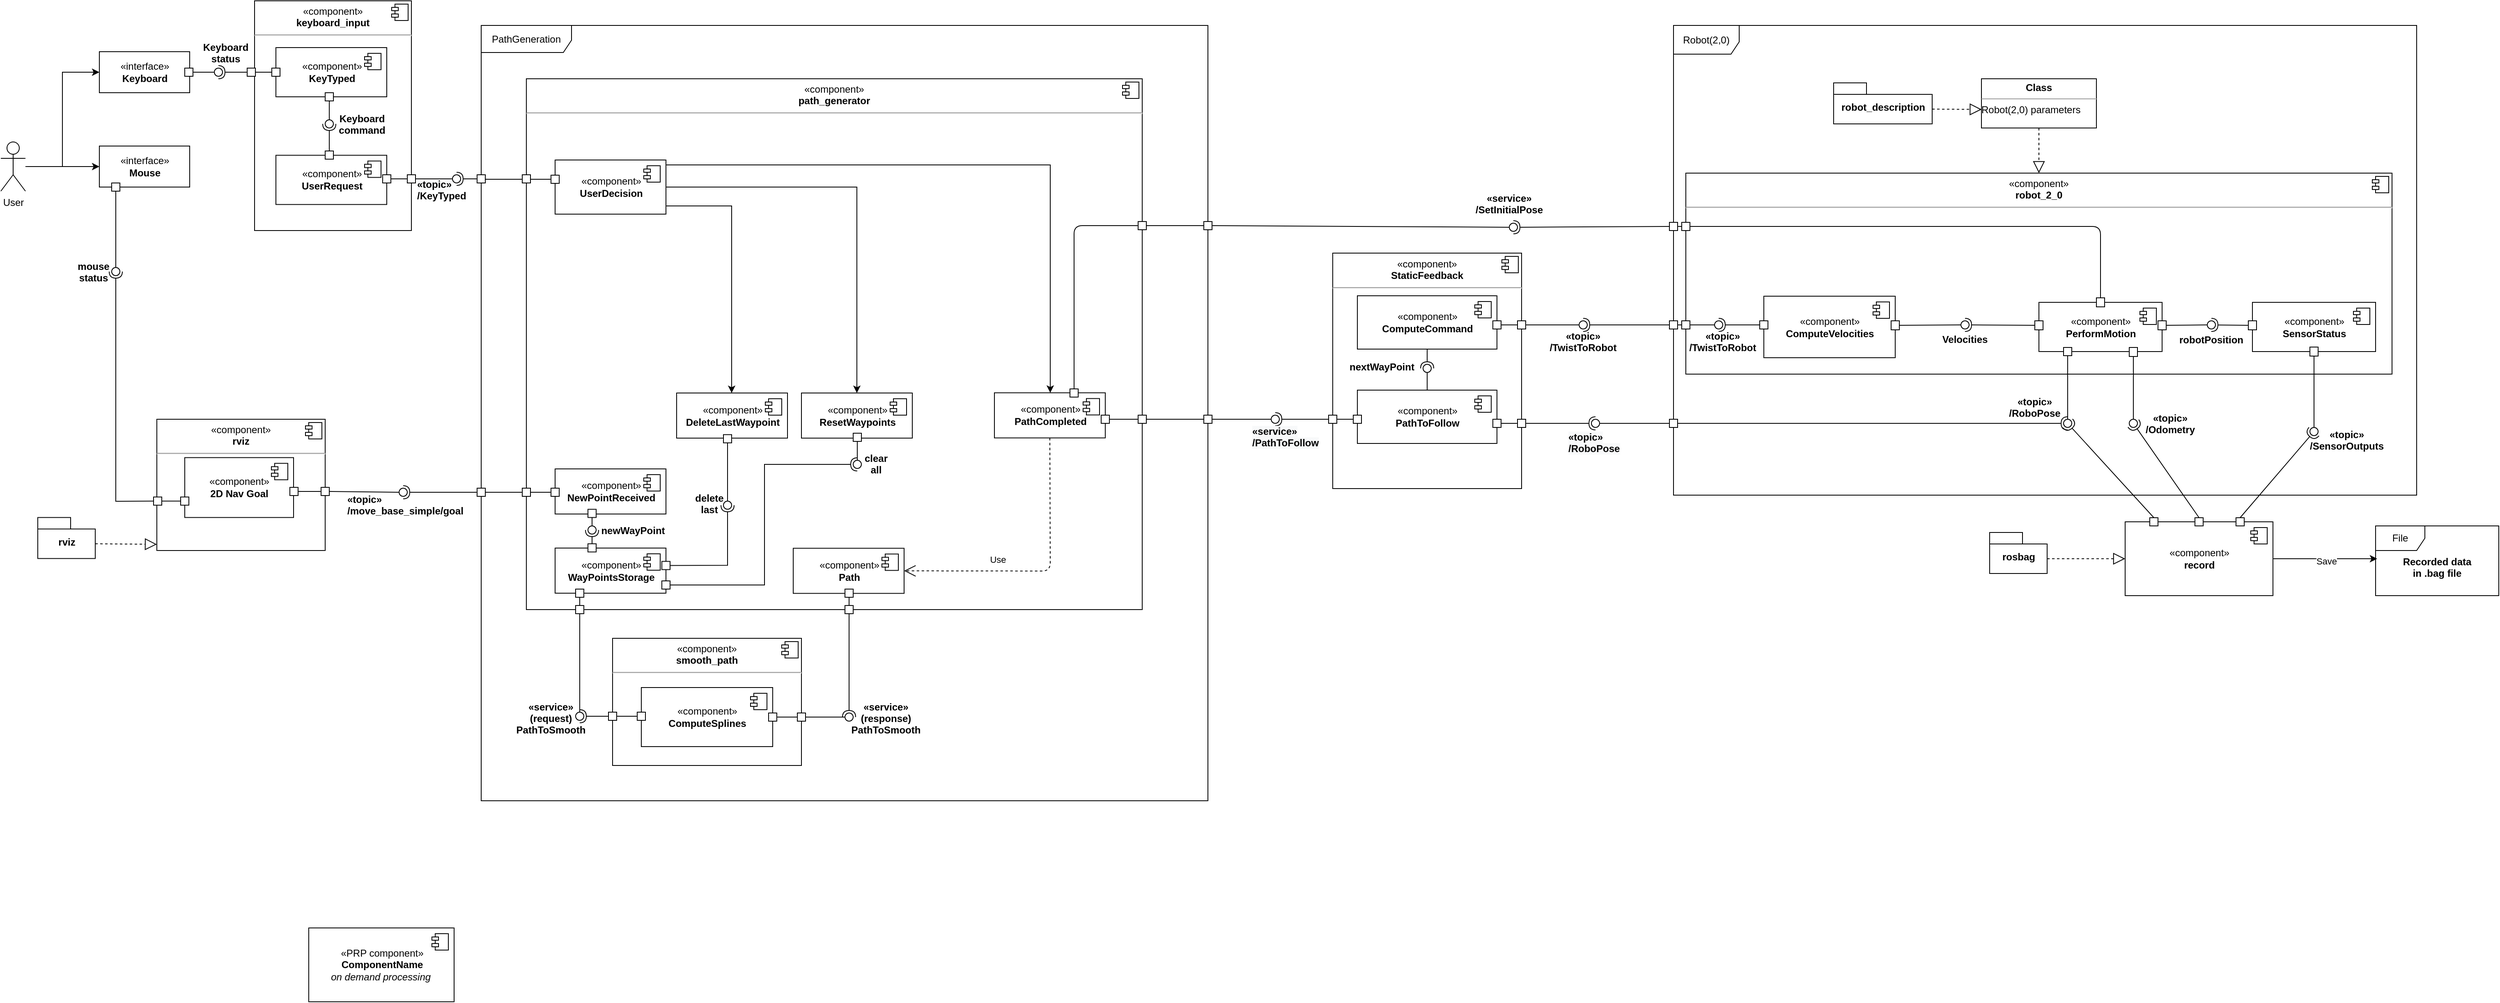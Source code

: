 <mxfile version="13.0.3" type="device"><diagram name="Page-1" id="e7e014a7-5840-1c2e-5031-d8a46d1fe8dd"><mxGraphModel dx="2605" dy="997" grid="1" gridSize="10" guides="1" tooltips="1" connect="1" arrows="1" fold="1" page="1" pageScale="1" pageWidth="1169" pageHeight="826" background="#ffffff" math="0" shadow="0"><root><mxCell id="0"/><mxCell id="1" parent="0"/><mxCell id="CQL6KlxKGKPeVX0kPuWe-52" style="edgeStyle=orthogonalEdgeStyle;rounded=0;orthogonalLoop=1;jettySize=auto;html=1;entryX=0;entryY=0.5;entryDx=0;entryDy=0;" parent="1" source="CQL6KlxKGKPeVX0kPuWe-47" target="CQL6KlxKGKPeVX0kPuWe-51" edge="1"><mxGeometry relative="1" as="geometry"/></mxCell><mxCell id="SFW8fowfAOrCIvvzSBVc-2" style="edgeStyle=orthogonalEdgeStyle;rounded=0;orthogonalLoop=1;jettySize=auto;html=1;entryX=0;entryY=0.5;entryDx=0;entryDy=0;" parent="1" source="CQL6KlxKGKPeVX0kPuWe-47" target="SFW8fowfAOrCIvvzSBVc-1" edge="1"><mxGeometry relative="1" as="geometry"/></mxCell><mxCell id="CQL6KlxKGKPeVX0kPuWe-47" value="User" style="shape=umlActor;verticalLabelPosition=bottom;labelBackgroundColor=#ffffff;verticalAlign=top;html=1;" parent="1" vertex="1"><mxGeometry x="-1322" y="142" width="30" height="60" as="geometry"/></mxCell><mxCell id="CQL6KlxKGKPeVX0kPuWe-51" value="«interface»&lt;br&gt;&lt;b&gt;Mouse&lt;/b&gt;" style="html=1;" parent="1" vertex="1"><mxGeometry x="-1202" y="147" width="110" height="50" as="geometry"/></mxCell><mxCell id="CQL6KlxKGKPeVX0kPuWe-63" value="rviz" style="shape=folder;fontStyle=1;spacingTop=10;tabWidth=40;tabHeight=14;tabPosition=left;html=1;" parent="1" vertex="1"><mxGeometry x="-1277" y="599.75" width="70" height="50" as="geometry"/></mxCell><mxCell id="CQL6KlxKGKPeVX0kPuWe-66" value="" style="endArrow=block;dashed=1;endFill=0;endSize=12;html=1;exitX=0;exitY=0;exitDx=70;exitDy=32;exitPerimeter=0;entryX=0;entryY=0.533;entryDx=0;entryDy=0;entryPerimeter=0;" parent="1" source="CQL6KlxKGKPeVX0kPuWe-63" edge="1"><mxGeometry width="160" relative="1" as="geometry"><mxPoint x="-1247" y="620.75" as="sourcePoint"/><mxPoint x="-1132" y="632.47" as="targetPoint"/></mxGeometry></mxCell><mxCell id="CQL6KlxKGKPeVX0kPuWe-71" value="Robot(2,0)" style="shape=umlFrame;whiteSpace=wrap;html=1;width=80;height=35;" parent="1" vertex="1"><mxGeometry x="715" width="905" height="572.5" as="geometry"/></mxCell><mxCell id="CQL6KlxKGKPeVX0kPuWe-89" value="«topic»&#10;/TwistToRobot" style="text;align=center;fontStyle=1;verticalAlign=middle;spacingLeft=3;spacingRight=3;strokeColor=none;rotatable=0;points=[[0,0.5],[1,0.5]];portConstraint=eastwest;" parent="1" vertex="1"><mxGeometry x="580" y="370" width="50" height="30" as="geometry"/></mxCell><mxCell id="CQL6KlxKGKPeVX0kPuWe-91" value="&lt;p style=&quot;margin: 0px ; margin-top: 4px ; text-align: center&quot;&gt;&lt;b&gt;Class&lt;/b&gt;&lt;/p&gt;&lt;hr size=&quot;1&quot;&gt;&lt;div style=&quot;height: 2px&quot;&gt;Robot(2,0) parameters&amp;nbsp;&lt;/div&gt;&lt;div style=&quot;height: 2px&quot;&gt;&lt;br&gt;&lt;/div&gt;" style="verticalAlign=top;align=left;overflow=fill;fontSize=12;fontFamily=Helvetica;html=1;" parent="1" vertex="1"><mxGeometry x="1090" y="65" width="140" height="60" as="geometry"/></mxCell><mxCell id="CQL6KlxKGKPeVX0kPuWe-117" value="" style="rounded=0;whiteSpace=wrap;html=1;" parent="1" vertex="1"><mxGeometry x="710" y="360" width="10" height="10" as="geometry"/></mxCell><mxCell id="CQL6KlxKGKPeVX0kPuWe-119" value="" style="rounded=0;orthogonalLoop=1;jettySize=auto;html=1;endArrow=halfCircle;endFill=0;entryX=0.5;entryY=0.5;entryDx=0;entryDy=0;endSize=6;strokeWidth=1;exitX=0;exitY=0.5;exitDx=0;exitDy=0;" parent="1" source="CQL6KlxKGKPeVX0kPuWe-117" target="CQL6KlxKGKPeVX0kPuWe-120" edge="1"><mxGeometry relative="1" as="geometry"><mxPoint x="625" y="368" as="sourcePoint"/></mxGeometry></mxCell><mxCell id="CQL6KlxKGKPeVX0kPuWe-120" value="" style="ellipse;whiteSpace=wrap;html=1;fontFamily=Helvetica;fontSize=12;fontColor=#000000;align=center;strokeColor=#000000;fillColor=#ffffff;points=[];aspect=fixed;resizable=0;" parent="1" vertex="1"><mxGeometry x="600" y="360" width="10" height="10" as="geometry"/></mxCell><mxCell id="CQL6KlxKGKPeVX0kPuWe-121" value="" style="endArrow=block;dashed=1;endFill=0;endSize=12;html=1;exitX=0.5;exitY=1;exitDx=0;exitDy=0;entryX=0.5;entryY=0;entryDx=0;entryDy=0;" parent="1" source="CQL6KlxKGKPeVX0kPuWe-91" target="CQL6KlxKGKPeVX0kPuWe-176" edge="1"><mxGeometry width="160" relative="1" as="geometry"><mxPoint x="990" y="170" as="sourcePoint"/><mxPoint x="790" y="290" as="targetPoint"/></mxGeometry></mxCell><mxCell id="CQL6KlxKGKPeVX0kPuWe-236" style="edgeStyle=orthogonalEdgeStyle;rounded=0;orthogonalLoop=1;jettySize=auto;html=1;entryX=0.013;entryY=0.471;entryDx=0;entryDy=0;entryPerimeter=0;" parent="1" source="CQL6KlxKGKPeVX0kPuWe-155" target="CQL6KlxKGKPeVX0kPuWe-234" edge="1"><mxGeometry relative="1" as="geometry"/></mxCell><mxCell id="CQL6KlxKGKPeVX0kPuWe-237" value="Save" style="edgeLabel;html=1;align=center;verticalAlign=middle;resizable=0;points=[];" parent="CQL6KlxKGKPeVX0kPuWe-236" vertex="1" connectable="0"><mxGeometry x="0.26" y="-2" relative="1" as="geometry"><mxPoint x="-15" y="0.46" as="offset"/></mxGeometry></mxCell><mxCell id="CQL6KlxKGKPeVX0kPuWe-155" value="«component»&lt;br&gt;&lt;b&gt;record&lt;/b&gt;" style="html=1;dropTarget=0;" parent="1" vertex="1"><mxGeometry x="1265" y="605" width="180" height="90" as="geometry"/></mxCell><mxCell id="CQL6KlxKGKPeVX0kPuWe-156" value="" style="shape=component;jettyWidth=8;jettyHeight=4;" parent="CQL6KlxKGKPeVX0kPuWe-155" vertex="1"><mxGeometry x="1" width="20" height="20" relative="1" as="geometry"><mxPoint x="-27" y="7" as="offset"/></mxGeometry></mxCell><mxCell id="CQL6KlxKGKPeVX0kPuWe-157" value="rosbag" style="shape=folder;fontStyle=1;spacingTop=10;tabWidth=40;tabHeight=14;tabPosition=left;html=1;" parent="1" vertex="1"><mxGeometry x="1100" y="618" width="70" height="50" as="geometry"/></mxCell><mxCell id="CQL6KlxKGKPeVX0kPuWe-159" value="" style="endArrow=block;dashed=1;endFill=0;endSize=12;html=1;entryX=0;entryY=0.5;entryDx=0;entryDy=0;exitX=0;exitY=0;exitDx=70;exitDy=32;exitPerimeter=0;" parent="1" source="CQL6KlxKGKPeVX0kPuWe-157" target="CQL6KlxKGKPeVX0kPuWe-155" edge="1"><mxGeometry width="160" relative="1" as="geometry"><mxPoint x="1170" y="655" as="sourcePoint"/><mxPoint x="1230" y="656" as="targetPoint"/></mxGeometry></mxCell><mxCell id="CQL6KlxKGKPeVX0kPuWe-160" value="" style="rounded=0;whiteSpace=wrap;html=1;" parent="1" vertex="1"><mxGeometry x="1295" y="600" width="10" height="10" as="geometry"/></mxCell><mxCell id="CQL6KlxKGKPeVX0kPuWe-162" value="" style="rounded=0;whiteSpace=wrap;html=1;" parent="1" vertex="1"><mxGeometry x="1400" y="600" width="10" height="10" as="geometry"/></mxCell><mxCell id="CQL6KlxKGKPeVX0kPuWe-168" value="«topic»&#10;/SensorOutputs" style="text;align=center;fontStyle=1;verticalAlign=middle;spacingLeft=3;spacingRight=3;strokeColor=none;rotatable=0;points=[[0,0.5],[1,0.5]];portConstraint=eastwest;" parent="1" vertex="1"><mxGeometry x="1510" y="490" width="50" height="30" as="geometry"/></mxCell><mxCell id="CQL6KlxKGKPeVX0kPuWe-169" value="«topic»&#10;/Odometry" style="text;align=center;fontStyle=1;verticalAlign=middle;spacingLeft=3;spacingRight=3;strokeColor=none;rotatable=0;points=[[0,0.5],[1,0.5]];portConstraint=eastwest;" parent="1" vertex="1"><mxGeometry x="1275" y="475" width="90" height="20" as="geometry"/></mxCell><mxCell id="CQL6KlxKGKPeVX0kPuWe-176" value="&lt;p style=&quot;margin: 6px 0px 0px ; text-align: center&quot;&gt;«component»&lt;br&gt;&lt;b&gt;robot_2_0&lt;/b&gt;&lt;br&gt;&lt;/p&gt;&lt;hr&gt;&lt;p style=&quot;margin: 0px 0px 0px 8px&quot;&gt;&lt;span style=&quot;font-family: monospace ; font-size: 0px&quot;&gt;%3CmxGraphModel%3E%3Croot%3E%3CmxCell%20id%3D%220%22%2F%3E%3CmxCell%20id%3D%221%22%20parent%3D%220%22%2F%3E%3CmxCell%20id%3D%222%22%20value%3D%22%C2%ABcomponent%C2%BB%26lt%3Bbr%26gt%3B%26lt%3Bb%26gt%3BSensorStatus%26lt%3B%2Fb%26gt%3B%22%20style%3D%22html%3D1%3BdropTarget%3D0%3B%22%20vertex%3D%221%22%20parent%3D%221%22%3E%3CmxGeometry%20x%3D%22920%22%20y%3D%22395%22%20width%3D%22150%22%20height%3D%2260%22%20as%3D%22geometry%22%2F%3E%3C%2FmxCell%3E%3CmxCell%20id%3D%223%22%20value%3D%22%22%20style%3D%22shape%3Dcomponent%3BjettyWidth%3D8%3BjettyHeight%3D4%3B%22%20vertex%3D%221%22%20parent%3D%222%22%3E%3CmxGeometry%20x%3D%221%22%20width%3D%2220%22%20height%3D%2220%22%20relative%3D%221%22%20as%3D%22geometry%22%3E%3CmxPoint%20x%3D%22-27%22%20y%3D%227%22%20as%3D%22offset%22%2F%3E%3C%2FmxGeometry%3E%3C%2FmxCell%3E%3C%2Froot%3E%3C%2FmxGraphModel%3E&lt;/span&gt;&lt;br&gt;&lt;/p&gt;" style="align=left;overflow=fill;html=1;dropTarget=0;" parent="1" vertex="1"><mxGeometry x="730" y="180" width="860" height="245" as="geometry"/></mxCell><mxCell id="CQL6KlxKGKPeVX0kPuWe-177" value="" style="shape=component;jettyWidth=8;jettyHeight=4;" parent="CQL6KlxKGKPeVX0kPuWe-176" vertex="1"><mxGeometry x="1" width="20" height="20" relative="1" as="geometry"><mxPoint x="-24" y="4" as="offset"/></mxGeometry></mxCell><mxCell id="CQL6KlxKGKPeVX0kPuWe-179" value="«component»&lt;br&gt;&lt;b&gt;SensorStatus&lt;/b&gt;" style="html=1;dropTarget=0;" parent="1" vertex="1"><mxGeometry x="1420" y="337.5" width="150" height="60" as="geometry"/></mxCell><mxCell id="CQL6KlxKGKPeVX0kPuWe-180" value="" style="shape=component;jettyWidth=8;jettyHeight=4;" parent="CQL6KlxKGKPeVX0kPuWe-179" vertex="1"><mxGeometry x="1" width="20" height="20" relative="1" as="geometry"><mxPoint x="-27" y="7" as="offset"/></mxGeometry></mxCell><mxCell id="CQL6KlxKGKPeVX0kPuWe-181" value="«component»&lt;br&gt;&lt;b&gt;PerformMotion&lt;/b&gt;" style="html=1;dropTarget=0;" parent="1" vertex="1"><mxGeometry x="1160" y="337.5" width="150" height="60" as="geometry"/></mxCell><mxCell id="CQL6KlxKGKPeVX0kPuWe-182" value="" style="shape=component;jettyWidth=8;jettyHeight=4;" parent="CQL6KlxKGKPeVX0kPuWe-181" vertex="1"><mxGeometry x="1" width="20" height="20" relative="1" as="geometry"><mxPoint x="-27" y="7" as="offset"/></mxGeometry></mxCell><mxCell id="CQL6KlxKGKPeVX0kPuWe-184" value="" style="rounded=0;whiteSpace=wrap;html=1;" parent="1" vertex="1"><mxGeometry x="725" y="360" width="10" height="10" as="geometry"/></mxCell><mxCell id="CQL6KlxKGKPeVX0kPuWe-186" value="" style="line;strokeWidth=1;fillColor=none;align=left;verticalAlign=middle;spacingTop=-1;spacingLeft=3;spacingRight=3;rotatable=0;labelPosition=right;points=[];portConstraint=eastwest;" parent="1" vertex="1"><mxGeometry x="720" y="361" width="5" height="8" as="geometry"/></mxCell><mxCell id="CQL6KlxKGKPeVX0kPuWe-189" value="«component»&lt;br&gt;&lt;b&gt;ComputeVelocities&lt;/b&gt;" style="html=1;dropTarget=0;" parent="1" vertex="1"><mxGeometry x="825" y="330" width="160" height="75" as="geometry"/></mxCell><mxCell id="CQL6KlxKGKPeVX0kPuWe-190" value="" style="shape=component;jettyWidth=8;jettyHeight=4;" parent="CQL6KlxKGKPeVX0kPuWe-189" vertex="1"><mxGeometry x="1" width="20" height="20" relative="1" as="geometry"><mxPoint x="-27" y="7" as="offset"/></mxGeometry></mxCell><mxCell id="CQL6KlxKGKPeVX0kPuWe-193" value="" style="rounded=0;whiteSpace=wrap;html=1;" parent="1" vertex="1"><mxGeometry x="820" y="360" width="10" height="10" as="geometry"/></mxCell><mxCell id="CQL6KlxKGKPeVX0kPuWe-194" value="" style="rounded=0;orthogonalLoop=1;jettySize=auto;html=1;endArrow=none;endFill=0;exitX=1;exitY=0.5;exitDx=0;exitDy=0;" parent="1" source="CQL6KlxKGKPeVX0kPuWe-184" target="CQL6KlxKGKPeVX0kPuWe-196" edge="1"><mxGeometry relative="1" as="geometry"><mxPoint x="750" y="365" as="sourcePoint"/></mxGeometry></mxCell><mxCell id="CQL6KlxKGKPeVX0kPuWe-195" value="" style="rounded=0;orthogonalLoop=1;jettySize=auto;html=1;endArrow=halfCircle;endFill=0;entryX=0.5;entryY=0.5;entryDx=0;entryDy=0;endSize=6;strokeWidth=1;exitX=0;exitY=0.5;exitDx=0;exitDy=0;" parent="1" source="CQL6KlxKGKPeVX0kPuWe-193" target="CQL6KlxKGKPeVX0kPuWe-196" edge="1"><mxGeometry relative="1" as="geometry"><mxPoint x="790" y="365" as="sourcePoint"/></mxGeometry></mxCell><mxCell id="CQL6KlxKGKPeVX0kPuWe-196" value="" style="ellipse;whiteSpace=wrap;html=1;fontFamily=Helvetica;fontSize=12;fontColor=#000000;align=center;strokeColor=#000000;fillColor=#ffffff;points=[];aspect=fixed;resizable=0;" parent="1" vertex="1"><mxGeometry x="765" y="360" width="10" height="10" as="geometry"/></mxCell><mxCell id="CQL6KlxKGKPeVX0kPuWe-197" value="«topic»&#10;/TwistToRobot" style="text;align=center;fontStyle=1;verticalAlign=middle;spacingLeft=3;spacingRight=3;strokeColor=none;rotatable=0;points=[[0,0.5],[1,0.5]];portConstraint=eastwest;" parent="1" vertex="1"><mxGeometry x="750" y="370" width="50" height="30" as="geometry"/></mxCell><mxCell id="CQL6KlxKGKPeVX0kPuWe-198" value="" style="rounded=0;orthogonalLoop=1;jettySize=auto;html=1;endArrow=none;endFill=0;exitX=1;exitY=0.5;exitDx=0;exitDy=0;" parent="1" source="CQL6KlxKGKPeVX0kPuWe-201" target="CQL6KlxKGKPeVX0kPuWe-200" edge="1"><mxGeometry relative="1" as="geometry"><mxPoint x="1030" y="368" as="sourcePoint"/></mxGeometry></mxCell><mxCell id="CQL6KlxKGKPeVX0kPuWe-199" value="" style="rounded=0;orthogonalLoop=1;jettySize=auto;html=1;endArrow=halfCircle;endFill=0;entryX=0.5;entryY=0.5;entryDx=0;entryDy=0;endSize=6;strokeWidth=1;exitX=0;exitY=0.5;exitDx=0;exitDy=0;" parent="1" source="CQL6KlxKGKPeVX0kPuWe-202" target="CQL6KlxKGKPeVX0kPuWe-200" edge="1"><mxGeometry relative="1" as="geometry"><mxPoint x="1070" y="368" as="sourcePoint"/></mxGeometry></mxCell><mxCell id="CQL6KlxKGKPeVX0kPuWe-200" value="" style="ellipse;whiteSpace=wrap;html=1;fontFamily=Helvetica;fontSize=12;fontColor=#000000;align=center;strokeColor=#000000;fillColor=#ffffff;points=[];aspect=fixed;resizable=0;" parent="1" vertex="1"><mxGeometry x="1065" y="360" width="10" height="10" as="geometry"/></mxCell><mxCell id="CQL6KlxKGKPeVX0kPuWe-201" value="" style="rounded=0;whiteSpace=wrap;html=1;" parent="1" vertex="1"><mxGeometry x="980" y="360" width="10" height="11" as="geometry"/></mxCell><mxCell id="CQL6KlxKGKPeVX0kPuWe-202" value="" style="rounded=0;whiteSpace=wrap;html=1;" parent="1" vertex="1"><mxGeometry x="1155" y="360" width="10" height="11" as="geometry"/></mxCell><mxCell id="CQL6KlxKGKPeVX0kPuWe-203" value="Velocities" style="text;align=center;fontStyle=1;verticalAlign=middle;spacingLeft=3;spacingRight=3;strokeColor=none;rotatable=0;points=[[0,0.5],[1,0.5]];portConstraint=eastwest;" parent="1" vertex="1"><mxGeometry x="1030" y="369" width="80" height="26" as="geometry"/></mxCell><mxCell id="CQL6KlxKGKPeVX0kPuWe-204" value="" style="rounded=0;orthogonalLoop=1;jettySize=auto;html=1;endArrow=none;endFill=0;exitX=1;exitY=0.5;exitDx=0;exitDy=0;" parent="1" source="CQL6KlxKGKPeVX0kPuWe-207" target="CQL6KlxKGKPeVX0kPuWe-206" edge="1"><mxGeometry relative="1" as="geometry"><mxPoint x="1350" y="368" as="sourcePoint"/></mxGeometry></mxCell><mxCell id="CQL6KlxKGKPeVX0kPuWe-205" value="" style="rounded=0;orthogonalLoop=1;jettySize=auto;html=1;endArrow=halfCircle;endFill=0;entryX=0.5;entryY=0.5;entryDx=0;entryDy=0;endSize=6;strokeWidth=1;exitX=0;exitY=0.5;exitDx=0;exitDy=0;" parent="1" source="CQL6KlxKGKPeVX0kPuWe-208" target="CQL6KlxKGKPeVX0kPuWe-206" edge="1"><mxGeometry relative="1" as="geometry"><mxPoint x="1390" y="368" as="sourcePoint"/></mxGeometry></mxCell><mxCell id="CQL6KlxKGKPeVX0kPuWe-206" value="" style="ellipse;whiteSpace=wrap;html=1;fontFamily=Helvetica;fontSize=12;fontColor=#000000;align=center;strokeColor=#000000;fillColor=#ffffff;points=[];aspect=fixed;resizable=0;" parent="1" vertex="1"><mxGeometry x="1365" y="360" width="10" height="10" as="geometry"/></mxCell><mxCell id="CQL6KlxKGKPeVX0kPuWe-207" value="" style="rounded=0;whiteSpace=wrap;html=1;" parent="1" vertex="1"><mxGeometry x="1305" y="360" width="10" height="11" as="geometry"/></mxCell><mxCell id="CQL6KlxKGKPeVX0kPuWe-208" value="" style="rounded=0;whiteSpace=wrap;html=1;" parent="1" vertex="1"><mxGeometry x="1415" y="360" width="10" height="11" as="geometry"/></mxCell><mxCell id="CQL6KlxKGKPeVX0kPuWe-209" value="robotPosition" style="text;align=center;fontStyle=1;verticalAlign=middle;spacingLeft=3;spacingRight=3;strokeColor=none;rotatable=0;points=[[0,0.5],[1,0.5]];portConstraint=eastwest;" parent="1" vertex="1"><mxGeometry x="1330" y="375" width="80" height="15" as="geometry"/></mxCell><mxCell id="CQL6KlxKGKPeVX0kPuWe-210" value="" style="rounded=0;whiteSpace=wrap;html=1;" parent="1" vertex="1"><mxGeometry x="1190" y="392.5" width="10" height="10" as="geometry"/></mxCell><mxCell id="CQL6KlxKGKPeVX0kPuWe-211" value="" style="rounded=0;whiteSpace=wrap;html=1;" parent="1" vertex="1"><mxGeometry x="1270" y="392.5" width="10" height="11" as="geometry"/></mxCell><mxCell id="CQL6KlxKGKPeVX0kPuWe-212" value="" style="rounded=0;whiteSpace=wrap;html=1;" parent="1" vertex="1"><mxGeometry x="1490" y="392" width="10" height="11" as="geometry"/></mxCell><mxCell id="CQL6KlxKGKPeVX0kPuWe-216" value="" style="rounded=0;whiteSpace=wrap;html=1;" parent="1" vertex="1"><mxGeometry x="1350" y="600" width="10" height="10" as="geometry"/></mxCell><mxCell id="CQL6KlxKGKPeVX0kPuWe-220" value="" style="rounded=0;orthogonalLoop=1;jettySize=auto;html=1;endArrow=none;endFill=0;exitX=0.5;exitY=1;exitDx=0;exitDy=0;" parent="1" source="CQL6KlxKGKPeVX0kPuWe-212" target="CQL6KlxKGKPeVX0kPuWe-222" edge="1"><mxGeometry relative="1" as="geometry"><mxPoint x="1475" y="495" as="sourcePoint"/></mxGeometry></mxCell><mxCell id="CQL6KlxKGKPeVX0kPuWe-221" value="" style="rounded=0;orthogonalLoop=1;jettySize=auto;html=1;endArrow=halfCircle;endFill=0;entryX=0.5;entryY=0.5;entryDx=0;entryDy=0;endSize=6;strokeWidth=1;exitX=0.5;exitY=0;exitDx=0;exitDy=0;" parent="1" source="CQL6KlxKGKPeVX0kPuWe-162" target="CQL6KlxKGKPeVX0kPuWe-222" edge="1"><mxGeometry relative="1" as="geometry"><mxPoint x="1515" y="495" as="sourcePoint"/></mxGeometry></mxCell><mxCell id="CQL6KlxKGKPeVX0kPuWe-222" value="" style="ellipse;whiteSpace=wrap;html=1;fontFamily=Helvetica;fontSize=12;fontColor=#000000;align=center;strokeColor=#000000;fillColor=#ffffff;points=[];aspect=fixed;resizable=0;" parent="1" vertex="1"><mxGeometry x="1490" y="490" width="10" height="10" as="geometry"/></mxCell><mxCell id="CQL6KlxKGKPeVX0kPuWe-223" value="" style="rounded=0;orthogonalLoop=1;jettySize=auto;html=1;endArrow=none;endFill=0;exitX=0.5;exitY=1;exitDx=0;exitDy=0;" parent="1" source="CQL6KlxKGKPeVX0kPuWe-210" target="CQL6KlxKGKPeVX0kPuWe-225" edge="1"><mxGeometry relative="1" as="geometry"><mxPoint x="1175" y="485" as="sourcePoint"/></mxGeometry></mxCell><mxCell id="CQL6KlxKGKPeVX0kPuWe-224" value="" style="rounded=0;orthogonalLoop=1;jettySize=auto;html=1;endArrow=halfCircle;endFill=0;entryX=0.5;entryY=0.5;entryDx=0;entryDy=0;endSize=6;strokeWidth=1;exitX=0.5;exitY=0;exitDx=0;exitDy=0;" parent="1" source="CQL6KlxKGKPeVX0kPuWe-160" target="CQL6KlxKGKPeVX0kPuWe-225" edge="1"><mxGeometry relative="1" as="geometry"><mxPoint x="1215" y="485" as="sourcePoint"/></mxGeometry></mxCell><mxCell id="CQL6KlxKGKPeVX0kPuWe-225" value="" style="ellipse;whiteSpace=wrap;html=1;fontFamily=Helvetica;fontSize=12;fontColor=#000000;align=center;strokeColor=#000000;fillColor=#ffffff;points=[];aspect=fixed;resizable=0;" parent="1" vertex="1"><mxGeometry x="1190" y="480" width="10" height="10" as="geometry"/></mxCell><mxCell id="CQL6KlxKGKPeVX0kPuWe-226" value="" style="rounded=0;orthogonalLoop=1;jettySize=auto;html=1;endArrow=none;endFill=0;exitX=0.5;exitY=1;exitDx=0;exitDy=0;" parent="1" source="CQL6KlxKGKPeVX0kPuWe-211" target="CQL6KlxKGKPeVX0kPuWe-228" edge="1"><mxGeometry relative="1" as="geometry"><mxPoint x="1260" y="455" as="sourcePoint"/></mxGeometry></mxCell><mxCell id="CQL6KlxKGKPeVX0kPuWe-227" value="" style="rounded=0;orthogonalLoop=1;jettySize=auto;html=1;endArrow=halfCircle;endFill=0;entryX=0.5;entryY=0.5;entryDx=0;entryDy=0;endSize=6;strokeWidth=1;exitX=0.5;exitY=0;exitDx=0;exitDy=0;" parent="1" source="CQL6KlxKGKPeVX0kPuWe-216" target="CQL6KlxKGKPeVX0kPuWe-228" edge="1"><mxGeometry relative="1" as="geometry"><mxPoint x="1300" y="455" as="sourcePoint"/></mxGeometry></mxCell><mxCell id="CQL6KlxKGKPeVX0kPuWe-228" value="" style="ellipse;whiteSpace=wrap;html=1;fontFamily=Helvetica;fontSize=12;fontColor=#000000;align=center;strokeColor=#000000;fillColor=#ffffff;points=[];aspect=fixed;resizable=0;" parent="1" vertex="1"><mxGeometry x="1270" y="480" width="10" height="10" as="geometry"/></mxCell><mxCell id="CQL6KlxKGKPeVX0kPuWe-229" value="«topic»&#10;/RoboPose" style="text;align=center;fontStyle=1;verticalAlign=middle;spacingLeft=3;spacingRight=3;strokeColor=none;rotatable=0;points=[[0,0.5],[1,0.5]];portConstraint=eastwest;" parent="1" vertex="1"><mxGeometry x="1110" y="455" width="90" height="20" as="geometry"/></mxCell><mxCell id="CQL6KlxKGKPeVX0kPuWe-230" value="robot_description" style="shape=folder;fontStyle=1;spacingTop=10;tabWidth=40;tabHeight=14;tabPosition=left;html=1;" parent="1" vertex="1"><mxGeometry x="910" y="70" width="120" height="50" as="geometry"/></mxCell><mxCell id="CQL6KlxKGKPeVX0kPuWe-232" value="" style="endArrow=block;dashed=1;endFill=0;endSize=12;html=1;exitX=0;exitY=0;exitDx=120;exitDy=32;exitPerimeter=0;entryX=0.002;entryY=0.623;entryDx=0;entryDy=0;entryPerimeter=0;" parent="1" source="CQL6KlxKGKPeVX0kPuWe-230" target="CQL6KlxKGKPeVX0kPuWe-91" edge="1"><mxGeometry width="160" relative="1" as="geometry"><mxPoint x="1010" y="35" as="sourcePoint"/><mxPoint x="1170" y="35" as="targetPoint"/></mxGeometry></mxCell><mxCell id="CQL6KlxKGKPeVX0kPuWe-234" value="File" style="shape=umlFrame;whiteSpace=wrap;html=1;" parent="1" vertex="1"><mxGeometry x="1570" y="610" width="150" height="85" as="geometry"/></mxCell><mxCell id="CQL6KlxKGKPeVX0kPuWe-235" value="Recorded data&#10;in .bag file" style="text;align=center;fontStyle=1;verticalAlign=middle;spacingLeft=3;spacingRight=3;strokeColor=none;rotatable=0;points=[[0,0.5],[1,0.5]];portConstraint=eastwest;" parent="1" vertex="1"><mxGeometry x="1605" y="647" width="80" height="26" as="geometry"/></mxCell><mxCell id="VaJWtzp2b0uhb8F87A69-1" value="&lt;p style=&quot;margin: 6px 0px 0px ; text-align: center&quot;&gt;«component»&lt;br&gt;&lt;b&gt;StaticFeedback&lt;/b&gt;&lt;br&gt;&lt;/p&gt;&lt;hr&gt;&lt;p style=&quot;margin: 0px 0px 0px 8px&quot;&gt;&lt;span style=&quot;font-family: monospace ; font-size: 0px&quot;&gt;%3CmxGraphModel%3E%3Croot%3E%3CmxCell%20id%3D%220%22%2F%3E%3CmxCell%20id%3D%221%22%20parent%3D%220%22%2F%3E%3CmxCell%20id%3D%222%22%20value%3D%22%C2%ABcomponent%C2%BB%26lt%3Bbr%26gt%3B%26lt%3Bb%26gt%3BSensorStatus%26lt%3B%2Fb%26gt%3B%22%20style%3D%22html%3D1%3BdropTarget%3D0%3B%22%20vertex%3D%221%22%20parent%3D%221%22%3E%3CmxGeometry%20x%3D%22920%22%20y%3D%22395%22%20width%3D%22150%22%20height%3D%2260%22%20as%3D%22geometry%22%2F%3E%3C%2FmxCell%3E%3CmxCell%20id%3D%223%22%20value%3D%22%22%20style%3D%22shape%3Dcomponent%3BjettyWidth%3D8%3BjettyHeight%3D4%3B%22%20vertex%3D%221%22%20parent%3D%222%22%3E%3CmxGeometry%20x%3D%221%22%20width%3D%2220%22%20height%3D%2220%22%20relative%3D%221%22%20as%3D%22geometry%22%3E%3CmxPoint%20x%3D%22-27%22%20y%3D%227%22%20as%3D%22offset%22%2F%3E%3C%2FmxGeometry%3E%3C%2FmxCell%3E%3C%2Froot%3E%3C%2FmxGraphModel%3E&lt;/span&gt;&lt;/p&gt;" style="align=left;overflow=fill;html=1;dropTarget=0;" parent="1" vertex="1"><mxGeometry x="300" y="277.5" width="230" height="287" as="geometry"/></mxCell><mxCell id="VaJWtzp2b0uhb8F87A69-2" value="" style="shape=component;jettyWidth=8;jettyHeight=4;" parent="VaJWtzp2b0uhb8F87A69-1" vertex="1"><mxGeometry x="1" width="20" height="20" relative="1" as="geometry"><mxPoint x="-24" y="4" as="offset"/></mxGeometry></mxCell><mxCell id="VaJWtzp2b0uhb8F87A69-10" value="" style="rounded=0;orthogonalLoop=1;jettySize=auto;html=1;endArrow=halfCircle;endFill=0;entryX=0.5;entryY=0.5;entryDx=0;entryDy=0;endSize=6;strokeWidth=1;" parent="1" source="VaJWtzp2b0uhb8F87A69-12" edge="1"><mxGeometry relative="1" as="geometry"><mxPoint x="1215" y="485" as="sourcePoint"/><mxPoint x="1195" y="485" as="targetPoint"/></mxGeometry></mxCell><mxCell id="VaJWtzp2b0uhb8F87A69-12" value="" style="rounded=0;whiteSpace=wrap;html=1;" parent="1" vertex="1"><mxGeometry x="710" y="480" width="10" height="10" as="geometry"/></mxCell><mxCell id="VaJWtzp2b0uhb8F87A69-13" value="«component»&lt;br&gt;&lt;b&gt;ComputeCommand&lt;/b&gt;" style="html=1;dropTarget=0;" parent="1" vertex="1"><mxGeometry x="330" y="329.5" width="170" height="65" as="geometry"/></mxCell><mxCell id="VaJWtzp2b0uhb8F87A69-14" value="" style="shape=component;jettyWidth=8;jettyHeight=4;" parent="VaJWtzp2b0uhb8F87A69-13" vertex="1"><mxGeometry x="1" width="20" height="20" relative="1" as="geometry"><mxPoint x="-27" y="7" as="offset"/></mxGeometry></mxCell><mxCell id="VaJWtzp2b0uhb8F87A69-15" value="" style="rounded=0;whiteSpace=wrap;html=1;" parent="1" vertex="1"><mxGeometry x="525" y="480" width="10" height="10" as="geometry"/></mxCell><mxCell id="VaJWtzp2b0uhb8F87A69-18" value="" style="line;strokeWidth=1;fillColor=none;align=left;verticalAlign=middle;spacingTop=-1;spacingLeft=3;spacingRight=3;rotatable=0;labelPosition=right;points=[];portConstraint=eastwest;" parent="1" vertex="1"><mxGeometry x="505" y="481" width="20" height="8" as="geometry"/></mxCell><mxCell id="VaJWtzp2b0uhb8F87A69-19" value="" style="rounded=0;orthogonalLoop=1;jettySize=auto;html=1;endArrow=none;endFill=0;exitX=0;exitY=0.5;exitDx=0;exitDy=0;" parent="1" source="VaJWtzp2b0uhb8F87A69-12" target="VaJWtzp2b0uhb8F87A69-21" edge="1"><mxGeometry relative="1" as="geometry"><mxPoint x="613" y="520" as="sourcePoint"/></mxGeometry></mxCell><mxCell id="VaJWtzp2b0uhb8F87A69-20" value="" style="rounded=0;orthogonalLoop=1;jettySize=auto;html=1;endArrow=halfCircle;endFill=0;entryX=0.5;entryY=0.5;entryDx=0;entryDy=0;endSize=6;strokeWidth=1;exitX=1;exitY=0.5;exitDx=0;exitDy=0;" parent="1" source="VaJWtzp2b0uhb8F87A69-15" target="VaJWtzp2b0uhb8F87A69-21" edge="1"><mxGeometry relative="1" as="geometry"><mxPoint x="638" y="486" as="sourcePoint"/></mxGeometry></mxCell><mxCell id="VaJWtzp2b0uhb8F87A69-21" value="" style="ellipse;whiteSpace=wrap;html=1;fontFamily=Helvetica;fontSize=12;fontColor=#000000;align=center;strokeColor=#000000;fillColor=#ffffff;points=[];aspect=fixed;resizable=0;" parent="1" vertex="1"><mxGeometry x="615" y="480" width="10" height="10" as="geometry"/></mxCell><mxCell id="VaJWtzp2b0uhb8F87A69-23" value="&lt;meta http-equiv=&quot;content-type&quot; content=&quot;text/html; charset=utf-8&quot; style=&quot;&quot;&gt;&lt;span style=&quot;font-family: Helvetica; font-size: 12px; font-style: normal; font-variant-ligatures: normal; font-variant-caps: normal; font-weight: 700; letter-spacing: normal; orphans: 2; text-align: center; text-indent: 0px; text-transform: none; widows: 2; word-spacing: 0px; -webkit-text-stroke-width: 0px; background-color: rgb(248, 249, 250); text-decoration-style: initial; text-decoration-color: initial; float: none; display: inline !important;&quot;&gt;«topic»&lt;/span&gt;&lt;br style=&quot;padding: 0px; margin: 0px; font-family: Helvetica; font-size: 12px; font-style: normal; font-variant-ligatures: normal; font-variant-caps: normal; font-weight: 700; letter-spacing: normal; orphans: 2; text-align: center; text-indent: 0px; text-transform: none; widows: 2; word-spacing: 0px; -webkit-text-stroke-width: 0px; background-color: rgb(248, 249, 250); text-decoration-style: initial; text-decoration-color: initial;&quot;&gt;&lt;span style=&quot;font-family: Helvetica; font-size: 12px; font-style: normal; font-variant-ligatures: normal; font-variant-caps: normal; font-weight: 700; letter-spacing: normal; orphans: 2; text-align: center; text-indent: 0px; text-transform: none; widows: 2; word-spacing: 0px; -webkit-text-stroke-width: 0px; background-color: rgb(248, 249, 250); text-decoration-style: initial; text-decoration-color: initial; float: none; display: inline !important;&quot;&gt;/RoboPose&lt;/span&gt;" style="text;whiteSpace=wrap;html=1;" parent="1" vertex="1"><mxGeometry x="585" y="487.5" width="90" height="40" as="geometry"/></mxCell><mxCell id="VaJWtzp2b0uhb8F87A69-25" value="«component»&lt;br&gt;&lt;b&gt;PathToFollow&lt;/b&gt;" style="html=1;dropTarget=0;" parent="1" vertex="1"><mxGeometry x="330" y="444.5" width="170" height="65" as="geometry"/></mxCell><mxCell id="VaJWtzp2b0uhb8F87A69-26" value="" style="shape=component;jettyWidth=8;jettyHeight=4;" parent="VaJWtzp2b0uhb8F87A69-25" vertex="1"><mxGeometry x="1" width="20" height="20" relative="1" as="geometry"><mxPoint x="-27" y="7" as="offset"/></mxGeometry></mxCell><mxCell id="VaJWtzp2b0uhb8F87A69-27" value="" style="rounded=0;orthogonalLoop=1;jettySize=auto;html=1;endArrow=none;endFill=0;exitX=0.5;exitY=0;exitDx=0;exitDy=0;" parent="1" source="VaJWtzp2b0uhb8F87A69-25" target="VaJWtzp2b0uhb8F87A69-29" edge="1"><mxGeometry relative="1" as="geometry"><mxPoint x="305" y="521.5" as="sourcePoint"/><Array as="points"/></mxGeometry></mxCell><mxCell id="VaJWtzp2b0uhb8F87A69-28" value="" style="rounded=0;orthogonalLoop=1;jettySize=auto;html=1;endArrow=halfCircle;endFill=0;entryX=0.5;entryY=0.5;entryDx=0;entryDy=0;endSize=6;strokeWidth=1;exitX=0.5;exitY=1;exitDx=0;exitDy=0;" parent="1" source="VaJWtzp2b0uhb8F87A69-13" target="VaJWtzp2b0uhb8F87A69-29" edge="1"><mxGeometry relative="1" as="geometry"><mxPoint x="345" y="521.5" as="sourcePoint"/><Array as="points"><mxPoint x="415" y="404.5"/></Array></mxGeometry></mxCell><mxCell id="VaJWtzp2b0uhb8F87A69-29" value="" style="ellipse;whiteSpace=wrap;html=1;fontFamily=Helvetica;fontSize=12;fontColor=#000000;align=center;strokeColor=#000000;fillColor=#ffffff;points=[];aspect=fixed;resizable=0;" parent="1" vertex="1"><mxGeometry x="410" y="413" width="10" height="10" as="geometry"/></mxCell><mxCell id="VaJWtzp2b0uhb8F87A69-31" value="nextWayPoint" style="text;align=center;fontStyle=1;verticalAlign=middle;spacingLeft=3;spacingRight=3;strokeColor=none;rotatable=0;points=[[0,0.5],[1,0.5]];portConstraint=eastwest;" parent="1" vertex="1"><mxGeometry x="320" y="408" width="80" height="15" as="geometry"/></mxCell><mxCell id="VaJWtzp2b0uhb8F87A69-35" value="" style="rounded=0;whiteSpace=wrap;html=1;" parent="1" vertex="1"><mxGeometry x="495" y="480" width="10" height="10" as="geometry"/></mxCell><mxCell id="VaJWtzp2b0uhb8F87A69-36" value="" style="rounded=0;whiteSpace=wrap;html=1;" parent="1" vertex="1"><mxGeometry x="525" y="360" width="10" height="10" as="geometry"/></mxCell><mxCell id="VaJWtzp2b0uhb8F87A69-37" value="" style="line;strokeWidth=1;fillColor=none;align=left;verticalAlign=middle;spacingTop=-1;spacingLeft=3;spacingRight=3;rotatable=0;labelPosition=right;points=[];portConstraint=eastwest;" parent="1" vertex="1"><mxGeometry x="505" y="361" width="20" height="8" as="geometry"/></mxCell><mxCell id="VaJWtzp2b0uhb8F87A69-38" value="" style="rounded=0;whiteSpace=wrap;html=1;" parent="1" vertex="1"><mxGeometry x="495" y="360" width="10" height="10" as="geometry"/></mxCell><mxCell id="VaJWtzp2b0uhb8F87A69-40" value="" style="line;strokeWidth=1;fillColor=none;align=left;verticalAlign=middle;spacingTop=-1;spacingLeft=3;spacingRight=3;rotatable=0;labelPosition=right;points=[];portConstraint=eastwest;" parent="1" vertex="1"><mxGeometry x="535" y="361" width="65" height="8" as="geometry"/></mxCell><mxCell id="VaJWtzp2b0uhb8F87A69-42" value="" style="rounded=0;whiteSpace=wrap;html=1;" parent="1" vertex="1"><mxGeometry x="325" y="475" width="10" height="10" as="geometry"/></mxCell><mxCell id="VaJWtzp2b0uhb8F87A69-43" value="" style="rounded=0;whiteSpace=wrap;html=1;" parent="1" vertex="1"><mxGeometry x="295" y="475" width="10" height="10" as="geometry"/></mxCell><mxCell id="VaJWtzp2b0uhb8F87A69-44" value="" style="rounded=0;orthogonalLoop=1;jettySize=auto;html=1;endArrow=none;endFill=0;exitX=1;exitY=0.5;exitDx=0;exitDy=0;" parent="1" source="hDO-2ldBqYmezJV2BBb2-216" target="VaJWtzp2b0uhb8F87A69-46" edge="1"><mxGeometry relative="1" as="geometry"><mxPoint x="160" y="480" as="sourcePoint"/></mxGeometry></mxCell><mxCell id="VaJWtzp2b0uhb8F87A69-45" value="" style="rounded=0;orthogonalLoop=1;jettySize=auto;html=1;endArrow=halfCircle;endFill=0;entryX=0.5;entryY=0.5;entryDx=0;entryDy=0;endSize=6;strokeWidth=1;exitX=0;exitY=0.5;exitDx=0;exitDy=0;" parent="1" source="VaJWtzp2b0uhb8F87A69-43" target="VaJWtzp2b0uhb8F87A69-46" edge="1"><mxGeometry relative="1" as="geometry"><mxPoint x="250" y="480" as="sourcePoint"/></mxGeometry></mxCell><mxCell id="VaJWtzp2b0uhb8F87A69-46" value="" style="ellipse;whiteSpace=wrap;html=1;fontFamily=Helvetica;fontSize=12;fontColor=#000000;align=center;strokeColor=#000000;fillColor=#ffffff;points=[];aspect=fixed;resizable=0;" parent="1" vertex="1"><mxGeometry x="225" y="475" width="10" height="10" as="geometry"/></mxCell><mxCell id="VaJWtzp2b0uhb8F87A69-47" value="" style="line;strokeWidth=1;fillColor=none;align=left;verticalAlign=middle;spacingTop=-1;spacingLeft=3;spacingRight=3;rotatable=0;labelPosition=right;points=[];portConstraint=eastwest;" parent="1" vertex="1"><mxGeometry x="305" y="476" width="20" height="8" as="geometry"/></mxCell><mxCell id="VaJWtzp2b0uhb8F87A69-48" value="PathGeneration" style="shape=umlFrame;whiteSpace=wrap;html=1;width=110;height=33;" parent="1" vertex="1"><mxGeometry x="-737" width="885" height="945" as="geometry"/></mxCell><mxCell id="VaJWtzp2b0uhb8F87A69-54" value="&lt;span style=&quot;font-family: &amp;#34;helvetica&amp;#34; ; font-size: 12px ; font-style: normal ; font-weight: 700 ; letter-spacing: normal ; text-align: center ; text-indent: 0px ; text-transform: none ; word-spacing: 0px ; background-color: rgb(248 , 249 , 250) ; float: none ; display: inline&quot;&gt;«service»&lt;/span&gt;&lt;br style=&quot;padding: 0px ; margin: 0px ; font-family: &amp;#34;helvetica&amp;#34; ; font-size: 12px ; font-style: normal ; font-weight: 700 ; letter-spacing: normal ; text-align: center ; text-indent: 0px ; text-transform: none ; word-spacing: 0px ; background-color: rgb(248 , 249 , 250)&quot;&gt;&lt;span style=&quot;font-family: &amp;#34;helvetica&amp;#34; ; font-size: 12px ; font-style: normal ; font-weight: 700 ; letter-spacing: normal ; text-align: center ; text-indent: 0px ; text-transform: none ; word-spacing: 0px ; background-color: rgb(248 , 249 , 250) ; float: none ; display: inline&quot;&gt;/PathToFollow&lt;/span&gt;" style="text;whiteSpace=wrap;html=1;" parent="1" vertex="1"><mxGeometry x="200" y="481" width="90" height="40" as="geometry"/></mxCell><mxCell id="VaJWtzp2b0uhb8F87A69-93" value="" style="rounded=0;whiteSpace=wrap;html=1;" parent="1" vertex="1"><mxGeometry x="-742" y="182" width="10" height="10" as="geometry"/></mxCell><mxCell id="VaJWtzp2b0uhb8F87A69-96" value="&lt;p style=&quot;margin: 6px 0px 0px ; text-align: center&quot;&gt;«component»&lt;br&gt;&lt;b&gt;rviz&lt;/b&gt;&lt;br&gt;&lt;/p&gt;&lt;hr&gt;&lt;p style=&quot;margin: 0px 0px 0px 8px&quot;&gt;&lt;span style=&quot;font-family: monospace ; font-size: 0px&quot;&gt;%3CmxGraphModel%3E%3Croot%3E%3CmxCell%20id%3D%220%22%2F%3E%3CmxCell%20id%3D%221%22%20parent%3D%220%22%2F%3E%3CmxCell%20id%3D%222%22%20value%3D%22%C2%ABcomponent%C2%BB%26lt%3Bbr%26gt%3B%26lt%3Bb%26gt%3BSensorStatus%26lt%3B%2Fb%26gt%3B%22%20style%3D%22html%3D1%3BdropTarget%3D0%3B%22%20vertex%3D%221%22%20parent%3D%221%22%3E%3CmxGeometry%20x%3D%22920%22%20y%3D%22395%22%20width%3D%22150%22%20height%3D%2260%22%20as%3D%22geometry%22%2F%3E%3C%2FmxCell%3E%3CmxCell%20id%3D%223%22%20value%3D%22%22%20style%3D%22shape%3Dcomponent%3BjettyWidth%3D8%3BjettyHeight%3D4%3B%22%20vertex%3D%221%22%20parent%3D%222%22%3E%3CmxGeometry%20x%3D%221%22%20width%3D%2220%22%20height%3D%2220%22%20relative%3D%221%22%20as%3D%22geometry%22%3E%3CmxPoint%20x%3D%22-27%22%20y%3D%227%22%20as%3D%22offset%22%2F%3E%3C%2FmxGeometry%3E%3C%2FmxCell%3E%3C%2Froot%3E%3C%2FmxGraphModel%3E&lt;/span&gt;&lt;/p&gt;" style="align=left;overflow=fill;html=1;dropTarget=0;fontColor=#000000;" parent="1" vertex="1"><mxGeometry x="-1132" y="480" width="205" height="160" as="geometry"/></mxCell><mxCell id="VaJWtzp2b0uhb8F87A69-97" value="" style="shape=component;jettyWidth=8;jettyHeight=4;" parent="VaJWtzp2b0uhb8F87A69-96" vertex="1"><mxGeometry x="1" width="20" height="20" relative="1" as="geometry"><mxPoint x="-24" y="4" as="offset"/></mxGeometry></mxCell><mxCell id="SFW8fowfAOrCIvvzSBVc-1" value="«interface»&lt;br&gt;&lt;b&gt;Keyboard&lt;/b&gt;" style="html=1;" parent="1" vertex="1"><mxGeometry x="-1202" y="32" width="110" height="50" as="geometry"/></mxCell><mxCell id="SFW8fowfAOrCIvvzSBVc-4" value="&lt;span style=&quot;font-family: &amp;#34;helvetica&amp;#34;&quot;&gt;«component»&lt;/span&gt;&lt;br style=&quot;font-family: &amp;#34;helvetica&amp;#34;&quot;&gt;&lt;b style=&quot;font-family: &amp;#34;helvetica&amp;#34;&quot;&gt;2D Nav Goal&lt;/b&gt;" style="html=1;dropTarget=0;fontColor=#000000;" parent="1" vertex="1"><mxGeometry x="-1098" y="526.75" width="132.5" height="73" as="geometry"/></mxCell><mxCell id="SFW8fowfAOrCIvvzSBVc-5" value="" style="shape=component;jettyWidth=8;jettyHeight=4;" parent="SFW8fowfAOrCIvvzSBVc-4" vertex="1"><mxGeometry x="1" width="20" height="20" relative="1" as="geometry"><mxPoint x="-27" y="7" as="offset"/></mxGeometry></mxCell><mxCell id="SFW8fowfAOrCIvvzSBVc-6" value="" style="rounded=0;whiteSpace=wrap;html=1;" parent="1" vertex="1"><mxGeometry x="-1136" y="574.75" width="10" height="10" as="geometry"/></mxCell><mxCell id="SFW8fowfAOrCIvvzSBVc-7" value="" style="rounded=0;whiteSpace=wrap;html=1;" parent="1" vertex="1"><mxGeometry x="-1103" y="574.75" width="10" height="10" as="geometry"/></mxCell><mxCell id="SFW8fowfAOrCIvvzSBVc-8" value="" style="line;strokeWidth=1;fillColor=none;align=left;verticalAlign=middle;spacingTop=-1;spacingLeft=3;spacingRight=3;rotatable=0;labelPosition=right;points=[];portConstraint=eastwest;fontColor=#000000;" parent="1" vertex="1"><mxGeometry x="-1126" y="575.75" width="23" height="8" as="geometry"/></mxCell><mxCell id="SFW8fowfAOrCIvvzSBVc-9" value="" style="rounded=0;orthogonalLoop=1;jettySize=auto;html=1;endArrow=none;endFill=0;exitX=0.5;exitY=1;exitDx=0;exitDy=0;" parent="1" source="SFW8fowfAOrCIvvzSBVc-12" target="SFW8fowfAOrCIvvzSBVc-11" edge="1"><mxGeometry relative="1" as="geometry"><mxPoint x="-1202" y="300" as="sourcePoint"/></mxGeometry></mxCell><mxCell id="SFW8fowfAOrCIvvzSBVc-10" value="" style="rounded=0;orthogonalLoop=1;jettySize=auto;html=1;endArrow=halfCircle;endFill=0;entryX=0.5;entryY=0.5;entryDx=0;entryDy=0;endSize=6;strokeWidth=1;exitX=0;exitY=0.5;exitDx=0;exitDy=0;" parent="1" source="SFW8fowfAOrCIvvzSBVc-6" target="SFW8fowfAOrCIvvzSBVc-11" edge="1"><mxGeometry relative="1" as="geometry"><mxPoint x="-1162" y="300" as="sourcePoint"/><Array as="points"><mxPoint x="-1182" y="580"/></Array></mxGeometry></mxCell><mxCell id="SFW8fowfAOrCIvvzSBVc-11" value="" style="ellipse;whiteSpace=wrap;html=1;fontFamily=Helvetica;fontSize=12;fontColor=#000000;align=center;strokeColor=#000000;fillColor=#ffffff;points=[];aspect=fixed;resizable=0;" parent="1" vertex="1"><mxGeometry x="-1187" y="295" width="10" height="10" as="geometry"/></mxCell><mxCell id="SFW8fowfAOrCIvvzSBVc-12" value="" style="rounded=0;whiteSpace=wrap;html=1;" parent="1" vertex="1"><mxGeometry x="-1187" y="192" width="10" height="10" as="geometry"/></mxCell><mxCell id="SFW8fowfAOrCIvvzSBVc-14" value="" style="rounded=0;whiteSpace=wrap;html=1;" parent="1" vertex="1"><mxGeometry x="-932" y="563" width="10" height="10" as="geometry"/></mxCell><mxCell id="SFW8fowfAOrCIvvzSBVc-15" value="" style="rounded=0;whiteSpace=wrap;html=1;" parent="1" vertex="1"><mxGeometry x="-970" y="563" width="10" height="10" as="geometry"/></mxCell><mxCell id="SFW8fowfAOrCIvvzSBVc-17" value="" style="line;strokeWidth=1;fillColor=none;align=left;verticalAlign=middle;spacingTop=-1;spacingLeft=3;spacingRight=3;rotatable=0;labelPosition=right;points=[];portConstraint=eastwest;" parent="1" vertex="1"><mxGeometry x="-960" y="564" width="28" height="8" as="geometry"/></mxCell><mxCell id="SFW8fowfAOrCIvvzSBVc-26" value="" style="rounded=0;whiteSpace=wrap;html=1;" parent="1" vertex="1"><mxGeometry x="-742" y="564" width="10" height="10" as="geometry"/></mxCell><mxCell id="SFW8fowfAOrCIvvzSBVc-28" value="" style="rounded=0;orthogonalLoop=1;jettySize=auto;html=1;endArrow=none;endFill=0;exitX=1;exitY=0.5;exitDx=0;exitDy=0;" parent="1" source="SFW8fowfAOrCIvvzSBVc-14" target="SFW8fowfAOrCIvvzSBVc-30" edge="1"><mxGeometry relative="1" as="geometry"><mxPoint x="-812" y="471.5" as="sourcePoint"/></mxGeometry></mxCell><mxCell id="SFW8fowfAOrCIvvzSBVc-29" value="" style="rounded=0;orthogonalLoop=1;jettySize=auto;html=1;endArrow=halfCircle;endFill=0;entryX=0.5;entryY=0.5;entryDx=0;entryDy=0;endSize=6;strokeWidth=1;exitX=0;exitY=0.5;exitDx=0;exitDy=0;" parent="1" source="SFW8fowfAOrCIvvzSBVc-26" target="SFW8fowfAOrCIvvzSBVc-30" edge="1"><mxGeometry relative="1" as="geometry"><mxPoint x="-772" y="568.75" as="sourcePoint"/></mxGeometry></mxCell><mxCell id="SFW8fowfAOrCIvvzSBVc-30" value="" style="ellipse;whiteSpace=wrap;html=1;fontFamily=Helvetica;fontSize=12;fontColor=#000000;align=center;strokeColor=#000000;fillColor=#ffffff;points=[];aspect=fixed;resizable=0;" parent="1" vertex="1"><mxGeometry x="-837" y="564" width="10" height="10" as="geometry"/></mxCell><mxCell id="SFW8fowfAOrCIvvzSBVc-37" value="&lt;span style=&quot;font-family: &amp;#34;helvetica&amp;#34; ; font-weight: 700 ; text-align: center&quot;&gt;«topic»&lt;/span&gt;&lt;br style=&quot;padding: 0px ; margin: 0px ; font-family: &amp;#34;helvetica&amp;#34; ; font-weight: 700 ; text-align: center&quot;&gt;&lt;div style=&quot;font-family: &amp;#34;helvetica&amp;#34; ; text-align: center&quot;&gt;&lt;font face=&quot;helvetica&quot;&gt;&lt;b&gt;/move_base_simple/goal&lt;/b&gt;&lt;/font&gt;&lt;span style=&quot;font-family: monospace ; font-size: 0px&quot;&gt;%3CmxGraphModel%3E%3Croot%3E%3CmxCell%20id%3D%220%22%2F%3E%3CmxCell%20id%3D%221%22%20parent%3D%220%22%2F%3E%3CmxCell%20id%3D%222%22%20value%3D%22%26lt%3Bspan%20style%3D%26quot%3Bfont-family%3A%20%26amp%3B%2334%3Bhelvetica%26amp%3B%2334%3B%20%3B%20font-size%3A%2012px%20%3B%20font-style%3A%20normal%20%3B%20font-weight%3A%20700%20%3B%20letter-spacing%3A%20normal%20%3B%20text-align%3A%20center%20%3B%20text-indent%3A%200px%20%3B%20text-transform%3A%20none%20%3B%20word-spacing%3A%200px%20%3B%20background-color%3A%20rgb(248%20%2C%20249%20%2C%20250)%20%3B%20float%3A%20none%20%3B%20display%3A%20inline%26quot%3B%26gt%3B%C2%ABtopic%C2%BB%26lt%3B%2Fspan%26gt%3B%26lt%3Bbr%20style%3D%26quot%3Bpadding%3A%200px%20%3B%20margin%3A%200px%20%3B%20font-family%3A%20%26amp%3B%2334%3Bhelvetica%26amp%3B%2334%3B%20%3B%20font-size%3A%2012px%20%3B%20font-style%3A%20normal%20%3B%20font-weight%3A%20700%20%3B%20letter-spacing%3A%20normal%20%3B%20text-align%3A%20center%20%3B%20text-indent%3A%200px%20%3B%20text-transform%3A%20none%20%3B%20word-spacing%3A%200px%20%3B%20background-color%3A%20rgb(248%20%2C%20249%20%2C%20250)%26quot%3B%26gt%3B%26lt%3Bspan%20style%3D%26quot%3Bfont-family%3A%20%26amp%3B%2334%3Bhelvetica%26amp%3B%2334%3B%20%3B%20font-size%3A%2012px%20%3B%20font-style%3A%20normal%20%3B%20font-weight%3A%20700%20%3B%20letter-spacing%3A%20normal%20%3B%20text-align%3A%20center%20%3B%20text-indent%3A%200px%20%3B%20text-transform%3A%20none%20%3B%20word-spacing%3A%200px%20%3B%20background-color%3A%20rgb(248%20%2C%20249%20%2C%20250)%20%3B%20float%3A%20none%20%3B%20display%3A%20inline%26quot%3B%26gt%3B%2FPathToFollow%26lt%3B%2Fspan%26gt%3B%22%20style%3D%22text%3BwhiteSpace%3Dwrap%3Bhtml%3D1%3B%22%20vertex%3D%221%22%20parent%3D%221%22%3E%3CmxGeometry%20x%3D%22200%22%20y%3D%22481%22%20width%3D%2290%22%20height%3D%2240%22%20as%3D%22geometry%22%2F%3E%3C%2FmxCell%3E%3C%2Froot%3E%3C%2FmxGraphModel%3E&lt;/span&gt;&lt;/div&gt;" style="text;whiteSpace=wrap;html=1;" parent="1" vertex="1"><mxGeometry x="-902" y="564" width="90" height="39" as="geometry"/></mxCell><mxCell id="SFW8fowfAOrCIvvzSBVc-42" value="" style="rounded=0;orthogonalLoop=1;jettySize=auto;html=1;endArrow=none;endFill=0;exitX=1;exitY=0.5;exitDx=0;exitDy=0;" parent="1" source="SFW8fowfAOrCIvvzSBVc-53" target="SFW8fowfAOrCIvvzSBVc-44" edge="1"><mxGeometry relative="1" as="geometry"><mxPoint x="-1062" y="57" as="sourcePoint"/></mxGeometry></mxCell><mxCell id="SFW8fowfAOrCIvvzSBVc-43" value="" style="rounded=0;orthogonalLoop=1;jettySize=auto;html=1;endArrow=halfCircle;endFill=0;entryX=0.5;entryY=0.5;entryDx=0;entryDy=0;endSize=6;strokeWidth=1;" parent="1" target="SFW8fowfAOrCIvvzSBVc-44" edge="1"><mxGeometry relative="1" as="geometry"><mxPoint x="-1022" y="57" as="sourcePoint"/></mxGeometry></mxCell><mxCell id="SFW8fowfAOrCIvvzSBVc-44" value="" style="ellipse;whiteSpace=wrap;html=1;fontFamily=Helvetica;fontSize=12;fontColor=#000000;align=center;strokeColor=#000000;fillColor=#ffffff;points=[];aspect=fixed;resizable=0;" parent="1" vertex="1"><mxGeometry x="-1062" y="52" width="10" height="10" as="geometry"/></mxCell><mxCell id="SFW8fowfAOrCIvvzSBVc-64" value="" style="ellipse;whiteSpace=wrap;html=1;fontFamily=Helvetica;fontSize=12;fontColor=#000000;align=center;strokeColor=#000000;fillColor=#ffffff;points=[];aspect=fixed;resizable=0;" parent="1" vertex="1"><mxGeometry x="-972" y="97" width="10" height="10" as="geometry"/></mxCell><mxCell id="SFW8fowfAOrCIvvzSBVc-45" value="&lt;p style=&quot;margin: 6px 0px 0px ; text-align: center&quot;&gt;«component»&lt;br&gt;&lt;b&gt;keyboard_input&lt;/b&gt;&lt;br&gt;&lt;/p&gt;&lt;hr&gt;&lt;p style=&quot;margin: 0px 0px 0px 8px&quot;&gt;&lt;span style=&quot;font-family: monospace ; font-size: 0px&quot;&gt;%3CmxGraphModel%3E%3Croot%3E%3CmxCell%20id%3D%220%22%2F%3E%3CmxCell%20id%3D%221%22%20parent%3D%220%22%2F%3E%3CmxCell%20id%3D%222%22%20value%3D%22%C2%ABcomponent%C2%BB%26lt%3Bbr%26gt%3B%26lt%3Bb%26gt%3BSensorStatus%26lt%3B%2Fb%26gt%3B%22%20style%3D%22html%3D1%3BdropTarget%3D0%3B%22%20vertex%3D%221%22%20parent%3D%221%22%3E%3CmxGeometry%20x%3D%22920%22%20y%3D%22395%22%20width%3D%22150%22%20height%3D%2260%22%20as%3D%22geometry%22%2F%3E%3C%2FmxCell%3E%3CmxCell%20id%3D%223%22%20value%3D%22%22%20style%3D%22shape%3Dcomponent%3BjettyWidth%3D8%3BjettyHeight%3D4%3B%22%20vertex%3D%221%22%20parent%3D%222%22%3E%3CmxGeometry%20x%3D%221%22%20width%3D%2220%22%20height%3D%2220%22%20relative%3D%221%22%20as%3D%22geometry%22%3E%3CmxPoint%20x%3D%22-27%22%20y%3D%227%22%20as%3D%22offset%22%2F%3E%3C%2FmxGeometry%3E%3C%2FmxCell%3E%3C%2Froot%3E%3C%2FmxGraphModel%3E&lt;/span&gt;&lt;/p&gt;" style="align=left;overflow=fill;html=1;dropTarget=0;" parent="1" vertex="1"><mxGeometry x="-1013" y="-30" width="191" height="280" as="geometry"/></mxCell><mxCell id="SFW8fowfAOrCIvvzSBVc-46" value="" style="shape=component;jettyWidth=8;jettyHeight=4;" parent="SFW8fowfAOrCIvvzSBVc-45" vertex="1"><mxGeometry x="1" width="20" height="20" relative="1" as="geometry"><mxPoint x="-24" y="4" as="offset"/></mxGeometry></mxCell><mxCell id="SFW8fowfAOrCIvvzSBVc-47" value="«component»&lt;br&gt;&lt;b&gt;KeyTyped&lt;/b&gt;" style="html=1;dropTarget=0;" parent="1" vertex="1"><mxGeometry x="-987" y="27" width="135" height="60" as="geometry"/></mxCell><mxCell id="SFW8fowfAOrCIvvzSBVc-48" value="" style="shape=component;jettyWidth=8;jettyHeight=4;" parent="SFW8fowfAOrCIvvzSBVc-47" vertex="1"><mxGeometry x="1" width="20" height="20" relative="1" as="geometry"><mxPoint x="-27" y="7" as="offset"/></mxGeometry></mxCell><mxCell id="SFW8fowfAOrCIvvzSBVc-51" value="" style="rounded=0;whiteSpace=wrap;html=1;" parent="1" vertex="1"><mxGeometry x="-992" y="52" width="10" height="10" as="geometry"/></mxCell><mxCell id="SFW8fowfAOrCIvvzSBVc-52" value="" style="rounded=0;whiteSpace=wrap;html=1;" parent="1" vertex="1"><mxGeometry x="-1022" y="52" width="10" height="10" as="geometry"/></mxCell><mxCell id="SFW8fowfAOrCIvvzSBVc-53" value="" style="rounded=0;whiteSpace=wrap;html=1;" parent="1" vertex="1"><mxGeometry x="-1098" y="52" width="10" height="10" as="geometry"/></mxCell><mxCell id="SFW8fowfAOrCIvvzSBVc-55" value="" style="line;strokeWidth=1;fillColor=none;align=left;verticalAlign=middle;spacingTop=-1;spacingLeft=3;spacingRight=3;rotatable=0;labelPosition=right;points=[];portConstraint=eastwest;" parent="1" vertex="1"><mxGeometry x="-1012" y="53" width="20" height="8" as="geometry"/></mxCell><mxCell id="SFW8fowfAOrCIvvzSBVc-59" value="«component»&lt;br&gt;&lt;b&gt;UserRequest&lt;/b&gt;" style="html=1;dropTarget=0;" parent="1" vertex="1"><mxGeometry x="-987" y="158.25" width="135" height="60" as="geometry"/></mxCell><mxCell id="SFW8fowfAOrCIvvzSBVc-60" value="" style="shape=component;jettyWidth=8;jettyHeight=4;" parent="SFW8fowfAOrCIvvzSBVc-59" vertex="1"><mxGeometry x="1" width="20" height="20" relative="1" as="geometry"><mxPoint x="-27" y="7" as="offset"/></mxGeometry></mxCell><mxCell id="SFW8fowfAOrCIvvzSBVc-62" value="" style="rounded=0;orthogonalLoop=1;jettySize=auto;html=1;endArrow=halfCircle;endFill=0;entryX=0.5;entryY=0.5;entryDx=0;entryDy=0;endSize=6;strokeWidth=1;exitX=0;exitY=0.5;exitDx=0;exitDy=0;" parent="1" source="VaJWtzp2b0uhb8F87A69-93" target="SFW8fowfAOrCIvvzSBVc-63" edge="1"><mxGeometry relative="1" as="geometry"><mxPoint x="-852" y="233.75" as="sourcePoint"/></mxGeometry></mxCell><mxCell id="SFW8fowfAOrCIvvzSBVc-63" value="" style="ellipse;whiteSpace=wrap;html=1;fontFamily=Helvetica;fontSize=12;fontColor=#000000;align=center;strokeColor=#000000;fillColor=#ffffff;points=[];aspect=fixed;resizable=0;" parent="1" vertex="1"><mxGeometry x="-772" y="182" width="10" height="10" as="geometry"/></mxCell><mxCell id="SFW8fowfAOrCIvvzSBVc-65" value="" style="rounded=0;whiteSpace=wrap;html=1;" parent="1" vertex="1"><mxGeometry x="-927" y="82" width="10" height="10" as="geometry"/></mxCell><mxCell id="SFW8fowfAOrCIvvzSBVc-66" value="" style="rounded=0;whiteSpace=wrap;html=1;" parent="1" vertex="1"><mxGeometry x="-927" y="153" width="10" height="10" as="geometry"/></mxCell><mxCell id="SFW8fowfAOrCIvvzSBVc-70" value="" style="rounded=0;orthogonalLoop=1;jettySize=auto;html=1;endArrow=none;endFill=0;exitX=0.5;exitY=1;exitDx=0;exitDy=0;" parent="1" source="SFW8fowfAOrCIvvzSBVc-65" target="SFW8fowfAOrCIvvzSBVc-72" edge="1"><mxGeometry relative="1" as="geometry"><mxPoint x="-943" y="120" as="sourcePoint"/></mxGeometry></mxCell><mxCell id="SFW8fowfAOrCIvvzSBVc-71" value="" style="rounded=0;orthogonalLoop=1;jettySize=auto;html=1;endArrow=halfCircle;endFill=0;entryX=0.5;entryY=0.5;entryDx=0;entryDy=0;endSize=6;strokeWidth=1;exitX=0.5;exitY=0;exitDx=0;exitDy=0;" parent="1" source="SFW8fowfAOrCIvvzSBVc-66" target="SFW8fowfAOrCIvvzSBVc-72" edge="1"><mxGeometry relative="1" as="geometry"><mxPoint x="-903" y="120" as="sourcePoint"/></mxGeometry></mxCell><mxCell id="SFW8fowfAOrCIvvzSBVc-72" value="" style="ellipse;whiteSpace=wrap;html=1;fontFamily=Helvetica;fontSize=12;fontColor=#000000;align=center;strokeColor=#000000;fillColor=#ffffff;points=[];aspect=fixed;resizable=0;" parent="1" vertex="1"><mxGeometry x="-927" y="115" width="10" height="10" as="geometry"/></mxCell><mxCell id="SFW8fowfAOrCIvvzSBVc-73" value="Keyboard&#10;command" style="text;align=center;fontStyle=1;verticalAlign=middle;spacingLeft=3;spacingRight=3;strokeColor=none;rotatable=0;points=[[0,0.5],[1,0.5]];portConstraint=eastwest;" parent="1" vertex="1"><mxGeometry x="-922" y="107" width="80" height="26" as="geometry"/></mxCell><mxCell id="SFW8fowfAOrCIvvzSBVc-74" value="" style="rounded=0;whiteSpace=wrap;html=1;" parent="1" vertex="1"><mxGeometry x="-857" y="182" width="10" height="10" as="geometry"/></mxCell><mxCell id="SFW8fowfAOrCIvvzSBVc-78" value="&lt;span style=&quot;font-family: &amp;#34;helvetica&amp;#34; ; font-size: 12px ; font-style: normal ; font-weight: 700 ; letter-spacing: normal ; text-align: center ; text-indent: 0px ; text-transform: none ; word-spacing: 0px ; background-color: rgb(248 , 249 , 250) ; float: none ; display: inline&quot;&gt;«topic»&lt;/span&gt;&lt;br style=&quot;padding: 0px ; margin: 0px ; font-family: &amp;#34;helvetica&amp;#34; ; font-size: 12px ; font-style: normal ; font-weight: 700 ; letter-spacing: normal ; text-align: center ; text-indent: 0px ; text-transform: none ; word-spacing: 0px ; background-color: rgb(248 , 249 , 250)&quot;&gt;&lt;div style=&quot;text-align: center&quot;&gt;&lt;span&gt;&lt;font face=&quot;helvetica&quot;&gt;&lt;b&gt;/KeyTyped&lt;/b&gt;&lt;/font&gt;&lt;/span&gt;&lt;span style=&quot;font-family: monospace ; font-size: 0px&quot;&gt;%3CmxGraphModel%3E%3Croot%3E%3CmxCell%20id%3D%220%22%2F%3E%3CmxCell%20id%3D%221%22%20parent%3D%220%22%2F%3E%3CmxCell%20id%3D%222%22%20value%3D%22%26lt%3Bspan%20style%3D%26quot%3Bfont-family%3A%20%26amp%3B%2334%3Bhelvetica%26amp%3B%2334%3B%20%3B%20font-size%3A%2012px%20%3B%20font-style%3A%20normal%20%3B%20font-weight%3A%20700%20%3B%20letter-spacing%3A%20normal%20%3B%20text-align%3A%20center%20%3B%20text-indent%3A%200px%20%3B%20text-transform%3A%20none%20%3B%20word-spacing%3A%200px%20%3B%20background-color%3A%20rgb(248%20%2C%20249%20%2C%20250)%20%3B%20float%3A%20none%20%3B%20display%3A%20inline%26quot%3B%26gt%3B%C2%ABtopic%C2%BB%26lt%3B%2Fspan%26gt%3B%26lt%3Bbr%20style%3D%26quot%3Bpadding%3A%200px%20%3B%20margin%3A%200px%20%3B%20font-family%3A%20%26amp%3B%2334%3Bhelvetica%26amp%3B%2334%3B%20%3B%20font-size%3A%2012px%20%3B%20font-style%3A%20normal%20%3B%20font-weight%3A%20700%20%3B%20letter-spacing%3A%20normal%20%3B%20text-align%3A%20center%20%3B%20text-indent%3A%200px%20%3B%20text-transform%3A%20none%20%3B%20word-spacing%3A%200px%20%3B%20background-color%3A%20rgb(248%20%2C%20249%20%2C%20250)%26quot%3B%26gt%3B%26lt%3Bspan%20style%3D%26quot%3Bfont-family%3A%20%26amp%3B%2334%3Bhelvetica%26amp%3B%2334%3B%20%3B%20font-size%3A%2012px%20%3B%20font-style%3A%20normal%20%3B%20font-weight%3A%20700%20%3B%20letter-spacing%3A%20normal%20%3B%20text-align%3A%20center%20%3B%20text-indent%3A%200px%20%3B%20text-transform%3A%20none%20%3B%20word-spacing%3A%200px%20%3B%20background-color%3A%20rgb(248%20%2C%20249%20%2C%20250)%20%3B%20float%3A%20none%20%3B%20display%3A%20inline%26quot%3B%26gt%3B%2FPathToFollow%26lt%3B%2Fspan%26gt%3B%22%20style%3D%22text%3BwhiteSpace%3Dwrap%3Bhtml%3D1%3B%22%20vertex%3D%221%22%20parent%3D%221%22%3E%3CmxGeometry%20x%3D%22200%22%20y%3D%22481%22%20width%3D%2290%22%20height%3D%2240%22%20as%3D%22geometry%22%2F%3E%3C%2FmxCell%3E%3C%2Froot%3E%3C%2FmxGraphModel%3E&lt;/span&gt;&lt;/div&gt;" style="text;whiteSpace=wrap;html=1;" parent="1" vertex="1"><mxGeometry x="-817" y="180" width="90" height="39" as="geometry"/></mxCell><mxCell id="hDO-2ldBqYmezJV2BBb2-3" value="&lt;p style=&quot;margin: 6px 0px 0px ; text-align: center&quot;&gt;«component»&lt;br&gt;&lt;b&gt;smooth_path&lt;/b&gt;&lt;br&gt;&lt;/p&gt;&lt;hr&gt;&lt;p style=&quot;margin: 0px 0px 0px 8px&quot;&gt;&lt;span style=&quot;font-family: monospace ; font-size: 0px&quot;&gt;%3CmxGraphModel%3E%3Croot%3E%3CmxCell%20id%3D%220%22%2F%3E%3CmxCell%20id%3D%221%22%20parent%3D%220%22%2F%3E%3CmxCell%20id%3D%222%22%20value%3D%22%C2%ABcomponent%C2%BB%26lt%3Bbr%26gt%3B%26lt%3Bb%26gt%3BSensorStatus%26lt%3B%2Fb%26gt%3B%22%20style%3D%22html%3D1%3BdropTarget%3D0%3B%22%20vertex%3D%221%22%20parent%3D%221%22%3E%3CmxGeometry%20x%3D%22920%22%20y%3D%22395%22%20width%3D%22150%22%20height%3D%2260%22%20as%3D%22geometry%22%2F%3E%3C%2FmxCell%3E%3CmxCell%20id%3D%223%22%20value%3D%22%22%20style%3D%22shape%3Dcomponent%3BjettyWidth%3D8%3BjettyHeight%3D4%3B%22%20vertex%3D%221%22%20parent%3D%222%22%3E%3CmxGeometry%20x%3D%221%22%20width%3D%2220%22%20height%3D%2220%22%20relative%3D%221%22%20as%3D%22geometry%22%3E%3CmxPoint%20x%3D%22-27%22%20y%3D%227%22%20as%3D%22offset%22%2F%3E%3C%2FmxGeometry%3E%3C%2FmxCell%3E%3C%2Froot%3E%3C%2FmxGraphModel%3E&lt;/span&gt;&lt;/p&gt;" style="align=left;overflow=fill;html=1;dropTarget=0;" parent="1" vertex="1"><mxGeometry x="-577" y="747" width="230" height="155" as="geometry"/></mxCell><mxCell id="hDO-2ldBqYmezJV2BBb2-4" value="" style="shape=component;jettyWidth=8;jettyHeight=4;" parent="hDO-2ldBqYmezJV2BBb2-3" vertex="1"><mxGeometry x="1" width="20" height="20" relative="1" as="geometry"><mxPoint x="-24" y="4" as="offset"/></mxGeometry></mxCell><mxCell id="hDO-2ldBqYmezJV2BBb2-5" value="«component»&lt;br&gt;&lt;b&gt;ComputeSplines&lt;/b&gt;" style="html=1;dropTarget=0;" parent="1" vertex="1"><mxGeometry x="-542" y="807" width="160" height="72" as="geometry"/></mxCell><mxCell id="hDO-2ldBqYmezJV2BBb2-6" value="" style="shape=component;jettyWidth=8;jettyHeight=4;" parent="hDO-2ldBqYmezJV2BBb2-5" vertex="1"><mxGeometry x="1" width="20" height="20" relative="1" as="geometry"><mxPoint x="-27" y="7" as="offset"/></mxGeometry></mxCell><mxCell id="hDO-2ldBqYmezJV2BBb2-7" value="&lt;p style=&quot;margin: 6px 0px 0px ; text-align: center&quot;&gt;«component»&lt;br&gt;&lt;b&gt;path_generator&lt;/b&gt;&lt;br&gt;&lt;/p&gt;&lt;hr&gt;&lt;p style=&quot;margin: 0px 0px 0px 8px&quot;&gt;&lt;span style=&quot;font-family: monospace ; font-size: 0px&quot;&gt;%3CmxGraphModel%3E%3Croot%3E%3CmxCell%20id%3D%220%22%2F%3E%3CmxCell%20id%3D%221%22%20parent%3D%220%22%2F%3E%3CmxCell%20id%3D%222%22%20value%3D%22%C2%ABcomponent%C2%BB%26lt%3Bbr%26gt%3B%26lt%3Bb%26gt%3BSensorStatus%26lt%3B%2Fb%26gt%3B%22%20style%3D%22html%3D1%3BdropTarget%3D0%3B%22%20vertex%3D%221%22%20parent%3D%221%22%3E%3CmxGeometry%20x%3D%22920%22%20y%3D%22395%22%20width%3D%22150%22%20height%3D%2260%22%20as%3D%22geometry%22%2F%3E%3C%2FmxCell%3E%3CmxCell%20id%3D%223%22%20value%3D%22%22%20style%3D%22shape%3Dcomponent%3BjettyWidth%3D8%3BjettyHeight%3D4%3B%22%20vertex%3D%221%22%20parent%3D%222%22%3E%3CmxGeometry%20x%3D%221%22%20width%3D%2220%22%20height%3D%2220%22%20relative%3D%221%22%20as%3D%22geometry%22%3E%3CmxPoint%20x%3D%22-27%22%20y%3D%227%22%20as%3D%22offset%22%2F%3E%3C%2FmxGeometry%3E%3C%2FmxCell%3E%3C%2Froot%3E%3C%2FmxGraphModel%3E&lt;/span&gt;&lt;/p&gt;" style="align=left;overflow=fill;html=1;dropTarget=0;" parent="1" vertex="1"><mxGeometry x="-682" y="65" width="750" height="647" as="geometry"/></mxCell><mxCell id="hDO-2ldBqYmezJV2BBb2-8" value="" style="shape=component;jettyWidth=8;jettyHeight=4;" parent="hDO-2ldBqYmezJV2BBb2-7" vertex="1"><mxGeometry x="1" width="20" height="20" relative="1" as="geometry"><mxPoint x="-24" y="4" as="offset"/></mxGeometry></mxCell><mxCell id="hDO-2ldBqYmezJV2BBb2-11" value="«component»&lt;br&gt;&lt;b&gt;NewPointReceived&lt;/b&gt;" style="html=1;dropTarget=0;" parent="1" vertex="1"><mxGeometry x="-647" y="540.5" width="135" height="55" as="geometry"/></mxCell><mxCell id="hDO-2ldBqYmezJV2BBb2-12" value="" style="shape=component;jettyWidth=8;jettyHeight=4;" parent="hDO-2ldBqYmezJV2BBb2-11" vertex="1"><mxGeometry x="1" width="20" height="20" relative="1" as="geometry"><mxPoint x="-27" y="7" as="offset"/></mxGeometry></mxCell><mxCell id="hDO-2ldBqYmezJV2BBb2-46" value="" style="rounded=0;whiteSpace=wrap;html=1;" parent="1" vertex="1"><mxGeometry x="-687" y="564" width="10" height="10" as="geometry"/></mxCell><mxCell id="hDO-2ldBqYmezJV2BBb2-47" value="" style="rounded=0;whiteSpace=wrap;html=1;" parent="1" vertex="1"><mxGeometry x="-652" y="564" width="10" height="10" as="geometry"/></mxCell><mxCell id="hDO-2ldBqYmezJV2BBb2-48" value="" style="line;strokeWidth=1;fillColor=none;align=left;verticalAlign=middle;spacingTop=-1;spacingLeft=3;spacingRight=3;rotatable=0;labelPosition=right;points=[];portConstraint=eastwest;" parent="1" vertex="1"><mxGeometry x="-732" y="565" width="45" height="8" as="geometry"/></mxCell><mxCell id="hDO-2ldBqYmezJV2BBb2-49" value="" style="line;strokeWidth=1;fillColor=none;align=left;verticalAlign=middle;spacingTop=-1;spacingLeft=3;spacingRight=3;rotatable=0;labelPosition=right;points=[];portConstraint=eastwest;" parent="1" vertex="1"><mxGeometry x="-677" y="565" width="25" height="8" as="geometry"/></mxCell><mxCell id="hDO-2ldBqYmezJV2BBb2-53" value="" style="line;strokeWidth=1;fillColor=none;align=left;verticalAlign=middle;spacingTop=-1;spacingLeft=3;spacingRight=3;rotatable=0;labelPosition=right;points=[];portConstraint=eastwest;" parent="1" vertex="1"><mxGeometry x="-732" y="183.5" width="46" height="8" as="geometry"/></mxCell><mxCell id="hDO-2ldBqYmezJV2BBb2-57" value="«component»&lt;br&gt;&lt;b&gt;Path&lt;/b&gt;" style="html=1;dropTarget=0;" parent="1" vertex="1"><mxGeometry x="-357" y="637.25" width="135" height="55" as="geometry"/></mxCell><mxCell id="hDO-2ldBqYmezJV2BBb2-58" value="" style="shape=component;jettyWidth=8;jettyHeight=4;" parent="hDO-2ldBqYmezJV2BBb2-57" vertex="1"><mxGeometry x="1" width="20" height="20" relative="1" as="geometry"><mxPoint x="-27" y="7" as="offset"/></mxGeometry></mxCell><mxCell id="hDO-2ldBqYmezJV2BBb2-59" value="«component»&lt;br&gt;&lt;b&gt;WayPointsStorage&lt;/b&gt;" style="html=1;dropTarget=0;" parent="1" vertex="1"><mxGeometry x="-647" y="637" width="135" height="55" as="geometry"/></mxCell><mxCell id="hDO-2ldBqYmezJV2BBb2-60" value="" style="shape=component;jettyWidth=8;jettyHeight=4;" parent="hDO-2ldBqYmezJV2BBb2-59" vertex="1"><mxGeometry x="1" width="20" height="20" relative="1" as="geometry"><mxPoint x="-27" y="7" as="offset"/></mxGeometry></mxCell><mxCell id="hDO-2ldBqYmezJV2BBb2-69" value="" style="rounded=0;orthogonalLoop=1;jettySize=auto;html=1;endArrow=none;endFill=0;exitX=0.5;exitY=1;exitDx=0;exitDy=0;" parent="1" source="hDO-2ldBqYmezJV2BBb2-72" target="hDO-2ldBqYmezJV2BBb2-71" edge="1"><mxGeometry relative="1" as="geometry"><mxPoint x="-482" y="569" as="sourcePoint"/></mxGeometry></mxCell><mxCell id="hDO-2ldBqYmezJV2BBb2-70" value="" style="rounded=0;orthogonalLoop=1;jettySize=auto;html=1;endArrow=halfCircle;endFill=0;entryX=0.5;entryY=0.5;entryDx=0;entryDy=0;endSize=6;strokeWidth=1;exitX=0.5;exitY=0;exitDx=0;exitDy=0;" parent="1" source="hDO-2ldBqYmezJV2BBb2-73" target="hDO-2ldBqYmezJV2BBb2-71" edge="1"><mxGeometry relative="1" as="geometry"><mxPoint x="-442" y="569" as="sourcePoint"/></mxGeometry></mxCell><mxCell id="hDO-2ldBqYmezJV2BBb2-71" value="" style="ellipse;whiteSpace=wrap;html=1;fontFamily=Helvetica;fontSize=12;fontColor=#000000;align=center;strokeColor=#000000;fillColor=#ffffff;points=[];aspect=fixed;resizable=0;" parent="1" vertex="1"><mxGeometry x="-607" y="610" width="10" height="10" as="geometry"/></mxCell><mxCell id="hDO-2ldBqYmezJV2BBb2-72" value="" style="rounded=0;whiteSpace=wrap;html=1;" parent="1" vertex="1"><mxGeometry x="-607" y="589.75" width="10" height="10" as="geometry"/></mxCell><mxCell id="hDO-2ldBqYmezJV2BBb2-73" value="" style="rounded=0;whiteSpace=wrap;html=1;" parent="1" vertex="1"><mxGeometry x="-607" y="631.75" width="10" height="10" as="geometry"/></mxCell><mxCell id="hDO-2ldBqYmezJV2BBb2-74" value="newWayPoint" style="text;align=center;fontStyle=1;verticalAlign=middle;spacingLeft=3;spacingRight=3;strokeColor=none;rotatable=0;points=[[0,0.5],[1,0.5]];portConstraint=eastwest;" parent="1" vertex="1"><mxGeometry x="-592" y="602" width="80" height="26" as="geometry"/></mxCell><mxCell id="hDO-2ldBqYmezJV2BBb2-78" value="" style="rounded=0;orthogonalLoop=1;jettySize=auto;html=1;endArrow=none;endFill=0;exitX=0.5;exitY=1;exitDx=0;exitDy=0;" parent="1" source="hDO-2ldBqYmezJV2BBb2-81" edge="1"><mxGeometry relative="1" as="geometry"><mxPoint x="-309" y="732" as="sourcePoint"/><mxPoint x="-289" y="713.75" as="targetPoint"/></mxGeometry></mxCell><mxCell id="hDO-2ldBqYmezJV2BBb2-81" value="" style="rounded=0;whiteSpace=wrap;html=1;" parent="1" vertex="1"><mxGeometry x="-294" y="687" width="10" height="10" as="geometry"/></mxCell><mxCell id="hDO-2ldBqYmezJV2BBb2-82" value="" style="rounded=0;whiteSpace=wrap;html=1;" parent="1" vertex="1"><mxGeometry x="-294" y="707" width="10" height="10" as="geometry"/></mxCell><mxCell id="hDO-2ldBqYmezJV2BBb2-85" value="" style="rounded=0;whiteSpace=wrap;html=1;" parent="1" vertex="1"><mxGeometry x="-352" y="838" width="10" height="10" as="geometry"/></mxCell><mxCell id="hDO-2ldBqYmezJV2BBb2-86" value="" style="rounded=0;whiteSpace=wrap;html=1;" parent="1" vertex="1"><mxGeometry x="-387" y="838" width="10" height="10" as="geometry"/></mxCell><mxCell id="hDO-2ldBqYmezJV2BBb2-90" value="" style="line;strokeWidth=1;fillColor=none;align=left;verticalAlign=middle;spacingTop=-1;spacingLeft=3;spacingRight=3;rotatable=0;labelPosition=right;points=[];portConstraint=eastwest;" parent="1" vertex="1"><mxGeometry x="-377" y="839" width="25" height="8" as="geometry"/></mxCell><mxCell id="hDO-2ldBqYmezJV2BBb2-97" value="" style="rounded=0;orthogonalLoop=1;jettySize=auto;html=1;endArrow=none;endFill=0;exitX=0.5;exitY=1;exitDx=0;exitDy=0;" parent="1" source="hDO-2ldBqYmezJV2BBb2-103" target="hDO-2ldBqYmezJV2BBb2-99" edge="1"><mxGeometry relative="1" as="geometry"><mxPoint x="-652" y="802" as="sourcePoint"/></mxGeometry></mxCell><mxCell id="hDO-2ldBqYmezJV2BBb2-98" value="" style="rounded=0;orthogonalLoop=1;jettySize=auto;html=1;endArrow=halfCircle;endFill=0;entryX=0.5;entryY=0.5;entryDx=0;entryDy=0;endSize=6;strokeWidth=1;exitX=0;exitY=0.5;exitDx=0;exitDy=0;" parent="1" source="hDO-2ldBqYmezJV2BBb2-101" target="hDO-2ldBqYmezJV2BBb2-99" edge="1"><mxGeometry relative="1" as="geometry"><mxPoint x="-612" y="802" as="sourcePoint"/></mxGeometry></mxCell><mxCell id="hDO-2ldBqYmezJV2BBb2-99" value="" style="ellipse;whiteSpace=wrap;html=1;fontFamily=Helvetica;fontSize=12;fontColor=#000000;align=center;strokeColor=#000000;fillColor=#ffffff;points=[];aspect=fixed;resizable=0;" parent="1" vertex="1"><mxGeometry x="-622" y="837" width="10" height="10" as="geometry"/></mxCell><mxCell id="hDO-2ldBqYmezJV2BBb2-100" value="" style="rounded=0;whiteSpace=wrap;html=1;" parent="1" vertex="1"><mxGeometry x="-547" y="837" width="10" height="10" as="geometry"/></mxCell><mxCell id="hDO-2ldBqYmezJV2BBb2-101" value="" style="rounded=0;whiteSpace=wrap;html=1;" parent="1" vertex="1"><mxGeometry x="-582" y="837" width="10" height="10" as="geometry"/></mxCell><mxCell id="hDO-2ldBqYmezJV2BBb2-102" value="" style="line;strokeWidth=1;fillColor=none;align=left;verticalAlign=middle;spacingTop=-1;spacingLeft=3;spacingRight=3;rotatable=0;labelPosition=right;points=[];portConstraint=eastwest;" parent="1" vertex="1"><mxGeometry x="-572" y="838" width="25" height="8" as="geometry"/></mxCell><mxCell id="hDO-2ldBqYmezJV2BBb2-103" value="" style="rounded=0;whiteSpace=wrap;html=1;" parent="1" vertex="1"><mxGeometry x="-622" y="707" width="10" height="10" as="geometry"/></mxCell><mxCell id="hDO-2ldBqYmezJV2BBb2-104" value="" style="rounded=0;whiteSpace=wrap;html=1;" parent="1" vertex="1"><mxGeometry x="-622" y="687" width="10" height="10" as="geometry"/></mxCell><mxCell id="hDO-2ldBqYmezJV2BBb2-105" value="" style="rounded=0;orthogonalLoop=1;jettySize=auto;html=1;endArrow=none;endFill=0;exitX=0.5;exitY=1;exitDx=0;exitDy=0;entryX=0.5;entryY=0;entryDx=0;entryDy=0;" parent="1" source="hDO-2ldBqYmezJV2BBb2-104" target="hDO-2ldBqYmezJV2BBb2-103" edge="1"><mxGeometry relative="1" as="geometry"><mxPoint x="-617.34" y="697" as="sourcePoint"/><mxPoint x="-617.34" y="744.75" as="targetPoint"/></mxGeometry></mxCell><mxCell id="hDO-2ldBqYmezJV2BBb2-112" value="" style="rounded=0;whiteSpace=wrap;html=1;" parent="1" vertex="1"><mxGeometry x="-827" y="182" width="10" height="10" as="geometry"/></mxCell><mxCell id="hDO-2ldBqYmezJV2BBb2-113" value="" style="line;strokeWidth=1;fillColor=none;align=left;verticalAlign=middle;spacingTop=-1;spacingLeft=3;spacingRight=3;rotatable=0;labelPosition=right;points=[];portConstraint=eastwest;" parent="1" vertex="1"><mxGeometry x="-847" y="183" width="20" height="8" as="geometry"/></mxCell><mxCell id="hDO-2ldBqYmezJV2BBb2-114" value="" style="line;strokeWidth=1;fillColor=none;align=left;verticalAlign=middle;spacingTop=-1;spacingLeft=3;spacingRight=3;rotatable=0;labelPosition=right;points=[];portConstraint=eastwest;" parent="1" vertex="1"><mxGeometry x="-817" y="183" width="45" height="8" as="geometry"/></mxCell><mxCell id="hDO-2ldBqYmezJV2BBb2-126" value="«component»&lt;br&gt;&lt;b&gt;PathCompleted&lt;/b&gt;" style="html=1;dropTarget=0;" parent="1" vertex="1"><mxGeometry x="-112" y="447.75" width="135" height="55" as="geometry"/></mxCell><mxCell id="hDO-2ldBqYmezJV2BBb2-127" value="" style="shape=component;jettyWidth=8;jettyHeight=4;" parent="hDO-2ldBqYmezJV2BBb2-126" vertex="1"><mxGeometry x="1" width="20" height="20" relative="1" as="geometry"><mxPoint x="-27" y="7" as="offset"/></mxGeometry></mxCell><mxCell id="hDO-2ldBqYmezJV2BBb2-169" value="«service»&#10;(request)&#10;PathToSmooth" style="text;align=center;fontStyle=1;verticalAlign=middle;spacingLeft=3;spacingRight=3;strokeColor=none;rotatable=0;points=[[0,0.5],[1,0.5]];portConstraint=eastwest;" parent="1" vertex="1"><mxGeometry x="-692" y="831" width="80" height="26" as="geometry"/></mxCell><mxCell id="hDO-2ldBqYmezJV2BBb2-170" value="" style="rounded=0;orthogonalLoop=1;jettySize=auto;html=1;endArrow=none;endFill=0;exitX=1;exitY=0.5;exitDx=0;exitDy=0;" parent="1" source="hDO-2ldBqYmezJV2BBb2-85" target="hDO-2ldBqYmezJV2BBb2-172" edge="1"><mxGeometry relative="1" as="geometry"><mxPoint x="-317" y="842" as="sourcePoint"/></mxGeometry></mxCell><mxCell id="hDO-2ldBqYmezJV2BBb2-171" value="" style="rounded=0;orthogonalLoop=1;jettySize=auto;html=1;endArrow=halfCircle;endFill=0;entryX=0.5;entryY=0.5;entryDx=0;entryDy=0;endSize=6;strokeWidth=1;exitX=0.5;exitY=1;exitDx=0;exitDy=0;" parent="1" source="hDO-2ldBqYmezJV2BBb2-82" target="hDO-2ldBqYmezJV2BBb2-172" edge="1"><mxGeometry relative="1" as="geometry"><mxPoint x="-277" y="842" as="sourcePoint"/></mxGeometry></mxCell><mxCell id="hDO-2ldBqYmezJV2BBb2-172" value="" style="ellipse;whiteSpace=wrap;html=1;fontFamily=Helvetica;fontSize=12;fontColor=#000000;align=center;strokeColor=#000000;fillColor=#ffffff;points=[];aspect=fixed;resizable=0;" parent="1" vertex="1"><mxGeometry x="-294" y="838" width="10" height="10" as="geometry"/></mxCell><mxCell id="hDO-2ldBqYmezJV2BBb2-173" value="«service»&#10;(response)&#10;PathToSmooth" style="text;align=center;fontStyle=1;verticalAlign=middle;spacingLeft=3;spacingRight=3;strokeColor=none;rotatable=0;points=[[0,0.5],[1,0.5]];portConstraint=eastwest;" parent="1" vertex="1"><mxGeometry x="-284" y="831" width="80" height="26" as="geometry"/></mxCell><mxCell id="hDO-2ldBqYmezJV2BBb2-174" value="Use" style="endArrow=open;endSize=12;dashed=1;html=1;exitX=0.5;exitY=1;exitDx=0;exitDy=0;entryX=1;entryY=0.5;entryDx=0;entryDy=0;" parent="1" source="hDO-2ldBqYmezJV2BBb2-126" target="hDO-2ldBqYmezJV2BBb2-57" edge="1"><mxGeometry x="0.329" y="-14" width="160" relative="1" as="geometry"><mxPoint x="-216" y="620" as="sourcePoint"/><mxPoint x="-56" y="620" as="targetPoint"/><Array as="points"><mxPoint x="-44" y="665"/></Array><mxPoint as="offset"/></mxGeometry></mxCell><mxCell id="hDO-2ldBqYmezJV2BBb2-185" value="" style="rounded=0;whiteSpace=wrap;html=1;" parent="1" vertex="1"><mxGeometry x="-687" y="182" width="10" height="10" as="geometry"/></mxCell><mxCell id="hDO-2ldBqYmezJV2BBb2-210" style="edgeStyle=orthogonalEdgeStyle;rounded=0;orthogonalLoop=1;jettySize=auto;html=1;" parent="1" source="hDO-2ldBqYmezJV2BBb2-186" target="hDO-2ldBqYmezJV2BBb2-190" edge="1"><mxGeometry relative="1" as="geometry"><Array as="points"><mxPoint x="-432" y="220"/></Array></mxGeometry></mxCell><mxCell id="hDO-2ldBqYmezJV2BBb2-211" style="edgeStyle=orthogonalEdgeStyle;rounded=0;orthogonalLoop=1;jettySize=auto;html=1;entryX=0.5;entryY=0;entryDx=0;entryDy=0;" parent="1" source="hDO-2ldBqYmezJV2BBb2-186" target="hDO-2ldBqYmezJV2BBb2-192" edge="1"><mxGeometry relative="1" as="geometry"><Array as="points"><mxPoint x="-279" y="197"/></Array></mxGeometry></mxCell><mxCell id="hDO-2ldBqYmezJV2BBb2-212" style="edgeStyle=orthogonalEdgeStyle;rounded=0;orthogonalLoop=1;jettySize=auto;html=1;" parent="1" source="hDO-2ldBqYmezJV2BBb2-186" target="hDO-2ldBqYmezJV2BBb2-126" edge="1"><mxGeometry relative="1" as="geometry"><Array as="points"><mxPoint x="-44" y="170"/></Array></mxGeometry></mxCell><mxCell id="hDO-2ldBqYmezJV2BBb2-186" value="«component»&lt;br&gt;&lt;b&gt;UserDecision&lt;/b&gt;" style="html=1;dropTarget=0;" parent="1" vertex="1"><mxGeometry x="-647" y="164" width="135" height="66" as="geometry"/></mxCell><mxCell id="hDO-2ldBqYmezJV2BBb2-187" value="" style="shape=component;jettyWidth=8;jettyHeight=4;" parent="hDO-2ldBqYmezJV2BBb2-186" vertex="1"><mxGeometry x="1" width="20" height="20" relative="1" as="geometry"><mxPoint x="-27" y="7" as="offset"/></mxGeometry></mxCell><mxCell id="hDO-2ldBqYmezJV2BBb2-188" value="" style="rounded=0;whiteSpace=wrap;html=1;" parent="1" vertex="1"><mxGeometry x="-652" y="182.5" width="10" height="10" as="geometry"/></mxCell><mxCell id="hDO-2ldBqYmezJV2BBb2-189" value="" style="line;strokeWidth=1;fillColor=none;align=left;verticalAlign=middle;spacingTop=-1;spacingLeft=3;spacingRight=3;rotatable=0;labelPosition=right;points=[];portConstraint=eastwest;" parent="1" vertex="1"><mxGeometry x="-677" y="183.5" width="25" height="8" as="geometry"/></mxCell><mxCell id="hDO-2ldBqYmezJV2BBb2-190" value="«component»&lt;br&gt;&lt;b&gt;DeleteLastWaypoint&lt;/b&gt;" style="html=1;dropTarget=0;" parent="1" vertex="1"><mxGeometry x="-499" y="448" width="135" height="55" as="geometry"/></mxCell><mxCell id="hDO-2ldBqYmezJV2BBb2-191" value="" style="shape=component;jettyWidth=8;jettyHeight=4;" parent="hDO-2ldBqYmezJV2BBb2-190" vertex="1"><mxGeometry x="1" width="20" height="20" relative="1" as="geometry"><mxPoint x="-27" y="7" as="offset"/></mxGeometry></mxCell><mxCell id="hDO-2ldBqYmezJV2BBb2-192" value="«component»&lt;br&gt;&lt;b&gt;ResetWaypoints&lt;/b&gt;" style="html=1;dropTarget=0;" parent="1" vertex="1"><mxGeometry x="-347" y="448" width="135" height="55" as="geometry"/></mxCell><mxCell id="hDO-2ldBqYmezJV2BBb2-193" value="" style="shape=component;jettyWidth=8;jettyHeight=4;" parent="hDO-2ldBqYmezJV2BBb2-192" vertex="1"><mxGeometry x="1" width="20" height="20" relative="1" as="geometry"><mxPoint x="-27" y="7" as="offset"/></mxGeometry></mxCell><mxCell id="hDO-2ldBqYmezJV2BBb2-197" value="" style="rounded=0;whiteSpace=wrap;html=1;" parent="1" vertex="1"><mxGeometry x="-442" y="498.75" width="10" height="10" as="geometry"/></mxCell><mxCell id="hDO-2ldBqYmezJV2BBb2-198" value="" style="rounded=0;whiteSpace=wrap;html=1;" parent="1" vertex="1"><mxGeometry x="-284" y="497" width="10" height="10" as="geometry"/></mxCell><mxCell id="hDO-2ldBqYmezJV2BBb2-199" value="" style="rounded=0;orthogonalLoop=1;jettySize=auto;html=1;endArrow=none;endFill=0;exitX=0.5;exitY=1;exitDx=0;exitDy=0;" parent="1" source="hDO-2ldBqYmezJV2BBb2-197" target="hDO-2ldBqYmezJV2BBb2-201" edge="1"><mxGeometry relative="1" as="geometry"><mxPoint x="-457" y="522" as="sourcePoint"/></mxGeometry></mxCell><mxCell id="hDO-2ldBqYmezJV2BBb2-200" value="" style="rounded=0;orthogonalLoop=1;jettySize=auto;html=1;endArrow=halfCircle;endFill=0;entryX=0.5;entryY=0.5;entryDx=0;entryDy=0;endSize=6;strokeWidth=1;exitX=1;exitY=0.5;exitDx=0;exitDy=0;" parent="1" source="hDO-2ldBqYmezJV2BBb2-202" target="hDO-2ldBqYmezJV2BBb2-201" edge="1"><mxGeometry relative="1" as="geometry"><mxPoint x="-417" y="522" as="sourcePoint"/><Array as="points"><mxPoint x="-437" y="658"/></Array></mxGeometry></mxCell><mxCell id="hDO-2ldBqYmezJV2BBb2-201" value="" style="ellipse;whiteSpace=wrap;html=1;fontFamily=Helvetica;fontSize=12;fontColor=#000000;align=center;strokeColor=#000000;fillColor=#ffffff;points=[];aspect=fixed;resizable=0;" parent="1" vertex="1"><mxGeometry x="-442" y="579.75" width="10" height="10" as="geometry"/></mxCell><mxCell id="hDO-2ldBqYmezJV2BBb2-202" value="" style="rounded=0;whiteSpace=wrap;html=1;" parent="1" vertex="1"><mxGeometry x="-517" y="653.25" width="10" height="10" as="geometry"/></mxCell><mxCell id="hDO-2ldBqYmezJV2BBb2-203" value="" style="rounded=0;whiteSpace=wrap;html=1;" parent="1" vertex="1"><mxGeometry x="-517" y="677" width="10" height="10" as="geometry"/></mxCell><mxCell id="hDO-2ldBqYmezJV2BBb2-204" value="delete&#10;last" style="text;align=center;fontStyle=1;verticalAlign=middle;spacingLeft=3;spacingRight=3;strokeColor=none;rotatable=0;points=[[0,0.5],[1,0.5]];portConstraint=eastwest;" parent="1" vertex="1"><mxGeometry x="-499" y="569.5" width="80" height="26" as="geometry"/></mxCell><mxCell id="hDO-2ldBqYmezJV2BBb2-205" value="" style="rounded=0;orthogonalLoop=1;jettySize=auto;html=1;endArrow=none;endFill=0;exitX=0.5;exitY=1;exitDx=0;exitDy=0;" parent="1" source="hDO-2ldBqYmezJV2BBb2-198" target="hDO-2ldBqYmezJV2BBb2-207" edge="1"><mxGeometry relative="1" as="geometry"><mxPoint x="-299" y="535" as="sourcePoint"/></mxGeometry></mxCell><mxCell id="hDO-2ldBqYmezJV2BBb2-206" value="" style="rounded=0;orthogonalLoop=1;jettySize=auto;html=1;endArrow=halfCircle;endFill=0;entryX=0.5;entryY=0.5;entryDx=0;entryDy=0;endSize=6;strokeWidth=1;exitX=1;exitY=0.5;exitDx=0;exitDy=0;" parent="1" source="hDO-2ldBqYmezJV2BBb2-203" target="hDO-2ldBqYmezJV2BBb2-207" edge="1"><mxGeometry relative="1" as="geometry"><mxPoint x="-259" y="535" as="sourcePoint"/><Array as="points"><mxPoint x="-392" y="682"/><mxPoint x="-392" y="610"/><mxPoint x="-392" y="535"/></Array></mxGeometry></mxCell><mxCell id="hDO-2ldBqYmezJV2BBb2-207" value="" style="ellipse;whiteSpace=wrap;html=1;fontFamily=Helvetica;fontSize=12;fontColor=#000000;align=center;strokeColor=#000000;fillColor=#ffffff;points=[];aspect=fixed;resizable=0;" parent="1" vertex="1"><mxGeometry x="-284" y="530" width="10" height="10" as="geometry"/></mxCell><mxCell id="hDO-2ldBqYmezJV2BBb2-208" value="clear&#10;all" style="text;align=center;fontStyle=1;verticalAlign=middle;spacingLeft=3;spacingRight=3;strokeColor=none;rotatable=0;points=[[0,0.5],[1,0.5]];portConstraint=eastwest;" parent="1" vertex="1"><mxGeometry x="-296" y="521" width="80" height="26" as="geometry"/></mxCell><mxCell id="hDO-2ldBqYmezJV2BBb2-213" value="" style="rounded=0;whiteSpace=wrap;html=1;" parent="1" vertex="1"><mxGeometry x="18" y="475" width="10" height="10" as="geometry"/></mxCell><mxCell id="hDO-2ldBqYmezJV2BBb2-214" value="" style="rounded=0;whiteSpace=wrap;html=1;" parent="1" vertex="1"><mxGeometry x="63" y="475" width="10" height="10" as="geometry"/></mxCell><mxCell id="hDO-2ldBqYmezJV2BBb2-215" value="" style="line;strokeWidth=1;fillColor=none;align=left;verticalAlign=middle;spacingTop=-1;spacingLeft=3;spacingRight=3;rotatable=0;labelPosition=right;points=[];portConstraint=eastwest;" parent="1" vertex="1"><mxGeometry x="28" y="476" width="35" height="8" as="geometry"/></mxCell><mxCell id="hDO-2ldBqYmezJV2BBb2-216" value="" style="rounded=0;whiteSpace=wrap;html=1;" parent="1" vertex="1"><mxGeometry x="143" y="475" width="10" height="10" as="geometry"/></mxCell><mxCell id="hDO-2ldBqYmezJV2BBb2-217" value="" style="line;strokeWidth=1;fillColor=none;align=left;verticalAlign=middle;spacingTop=-1;spacingLeft=3;spacingRight=3;rotatable=0;labelPosition=right;points=[];portConstraint=eastwest;" parent="1" vertex="1"><mxGeometry x="73" y="476" width="70" height="8" as="geometry"/></mxCell><mxCell id="hDO-2ldBqYmezJV2BBb2-219" value="Keyboard&#10;status" style="text;align=center;fontStyle=1;verticalAlign=middle;spacingLeft=3;spacingRight=3;strokeColor=none;rotatable=0;points=[[0,0.5],[1,0.5]];portConstraint=eastwest;" parent="1" vertex="1"><mxGeometry x="-1088" y="20" width="80" height="26" as="geometry"/></mxCell><mxCell id="hDO-2ldBqYmezJV2BBb2-221" value="mouse&#10;status" style="text;align=center;fontStyle=1;verticalAlign=middle;spacingLeft=3;spacingRight=3;strokeColor=none;rotatable=0;points=[[0,0.5],[1,0.5]];portConstraint=eastwest;" parent="1" vertex="1"><mxGeometry x="-1249" y="287" width="80" height="26" as="geometry"/></mxCell><mxCell id="E91fTX1iYTOMLmyvebZb-1" value="" style="rounded=0;whiteSpace=wrap;html=1;" parent="1" vertex="1"><mxGeometry x="710" y="240" width="10" height="10" as="geometry"/></mxCell><mxCell id="E91fTX1iYTOMLmyvebZb-2" value="" style="rounded=0;whiteSpace=wrap;html=1;" parent="1" vertex="1"><mxGeometry x="725" y="240" width="10" height="10" as="geometry"/></mxCell><mxCell id="E91fTX1iYTOMLmyvebZb-3" value="" style="line;strokeWidth=1;fillColor=none;align=left;verticalAlign=middle;spacingTop=-1;spacingLeft=3;spacingRight=3;rotatable=0;labelPosition=right;points=[];portConstraint=eastwest;" parent="1" vertex="1"><mxGeometry x="720" y="241" width="5" height="8" as="geometry"/></mxCell><mxCell id="E91fTX1iYTOMLmyvebZb-4" value="" style="rounded=0;whiteSpace=wrap;html=1;" parent="1" vertex="1"><mxGeometry x="1230" y="332" width="10" height="11" as="geometry"/></mxCell><mxCell id="E91fTX1iYTOMLmyvebZb-5" value="" style="rounded=0;whiteSpace=wrap;html=1;" parent="1" vertex="1"><mxGeometry x="-20" y="443" width="10" height="10" as="geometry"/></mxCell><mxCell id="E91fTX1iYTOMLmyvebZb-6" value="" style="rounded=0;whiteSpace=wrap;html=1;" parent="1" vertex="1"><mxGeometry x="63" y="239" width="10" height="10" as="geometry"/></mxCell><mxCell id="E91fTX1iYTOMLmyvebZb-7" value="" style="rounded=0;whiteSpace=wrap;html=1;" parent="1" vertex="1"><mxGeometry x="143" y="239" width="10" height="10" as="geometry"/></mxCell><mxCell id="E91fTX1iYTOMLmyvebZb-8" value="" style="line;strokeWidth=1;fillColor=none;align=left;verticalAlign=middle;spacingTop=-1;spacingLeft=3;spacingRight=3;rotatable=0;labelPosition=right;points=[];portConstraint=eastwest;" parent="1" vertex="1"><mxGeometry x="73" y="240" width="70" height="8" as="geometry"/></mxCell><mxCell id="E91fTX1iYTOMLmyvebZb-9" value="" style="endArrow=none;html=1;entryX=0;entryY=0.5;entryDx=0;entryDy=0;exitX=0.5;exitY=0;exitDx=0;exitDy=0;" parent="1" source="E91fTX1iYTOMLmyvebZb-5" target="E91fTX1iYTOMLmyvebZb-6" edge="1"><mxGeometry width="50" height="50" relative="1" as="geometry"><mxPoint y="250" as="sourcePoint"/><mxPoint x="50" y="200" as="targetPoint"/><Array as="points"><mxPoint x="-15" y="244"/></Array></mxGeometry></mxCell><mxCell id="E91fTX1iYTOMLmyvebZb-13" value="" style="rounded=0;orthogonalLoop=1;jettySize=auto;html=1;endArrow=none;endFill=0;exitX=1;exitY=0.5;exitDx=0;exitDy=0;" parent="1" source="E91fTX1iYTOMLmyvebZb-7" target="E91fTX1iYTOMLmyvebZb-15" edge="1"><mxGeometry relative="1" as="geometry"><mxPoint x="200" y="225" as="sourcePoint"/></mxGeometry></mxCell><mxCell id="E91fTX1iYTOMLmyvebZb-14" value="" style="rounded=0;orthogonalLoop=1;jettySize=auto;html=1;endArrow=halfCircle;endFill=0;entryX=0.5;entryY=0.5;entryDx=0;entryDy=0;endSize=6;strokeWidth=1;exitX=0;exitY=0.5;exitDx=0;exitDy=0;" parent="1" source="E91fTX1iYTOMLmyvebZb-1" target="E91fTX1iYTOMLmyvebZb-15" edge="1"><mxGeometry relative="1" as="geometry"><mxPoint x="542.5" y="224" as="sourcePoint"/></mxGeometry></mxCell><mxCell id="E91fTX1iYTOMLmyvebZb-15" value="" style="ellipse;whiteSpace=wrap;html=1;fontFamily=Helvetica;fontSize=12;fontColor=#000000;align=center;strokeColor=#000000;fillColor=#ffffff;points=[];aspect=fixed;resizable=0;" parent="1" vertex="1"><mxGeometry x="515" y="241" width="10" height="10" as="geometry"/></mxCell><mxCell id="E91fTX1iYTOMLmyvebZb-17" value="«service»&#10;/SetInitialPose" style="text;align=center;fontStyle=1;verticalAlign=middle;spacingLeft=3;spacingRight=3;strokeColor=none;rotatable=0;points=[[0,0.5],[1,0.5]];portConstraint=eastwest;" parent="1" vertex="1"><mxGeometry x="490" y="202" width="50" height="30" as="geometry"/></mxCell><mxCell id="E91fTX1iYTOMLmyvebZb-19" value="" style="endArrow=none;html=1;entryX=0.5;entryY=0;entryDx=0;entryDy=0;exitX=1;exitY=0.5;exitDx=0;exitDy=0;" parent="1" source="E91fTX1iYTOMLmyvebZb-2" target="E91fTX1iYTOMLmyvebZb-4" edge="1"><mxGeometry width="50" height="50" relative="1" as="geometry"><mxPoint x="1020" y="350" as="sourcePoint"/><mxPoint x="1070" y="300" as="targetPoint"/><Array as="points"><mxPoint x="1235" y="245"/></Array></mxGeometry></mxCell><mxCell id="ruiDidzEaHth1-IhdcKU-1" value="«PRP component»&lt;br&gt;&lt;b&gt;ComponentName&lt;br&gt;&lt;/b&gt;&lt;i&gt;on demand processing&amp;nbsp;&lt;/i&gt;" style="html=1;dropTarget=0;" vertex="1" parent="1"><mxGeometry x="-947" y="1100" width="177" height="90" as="geometry"/></mxCell><mxCell id="ruiDidzEaHth1-IhdcKU-2" value="" style="shape=component;jettyWidth=8;jettyHeight=4;" vertex="1" parent="ruiDidzEaHth1-IhdcKU-1"><mxGeometry x="1" width="20" height="20" relative="1" as="geometry"><mxPoint x="-27" y="7" as="offset"/></mxGeometry></mxCell></root></mxGraphModel></diagram></mxfile>